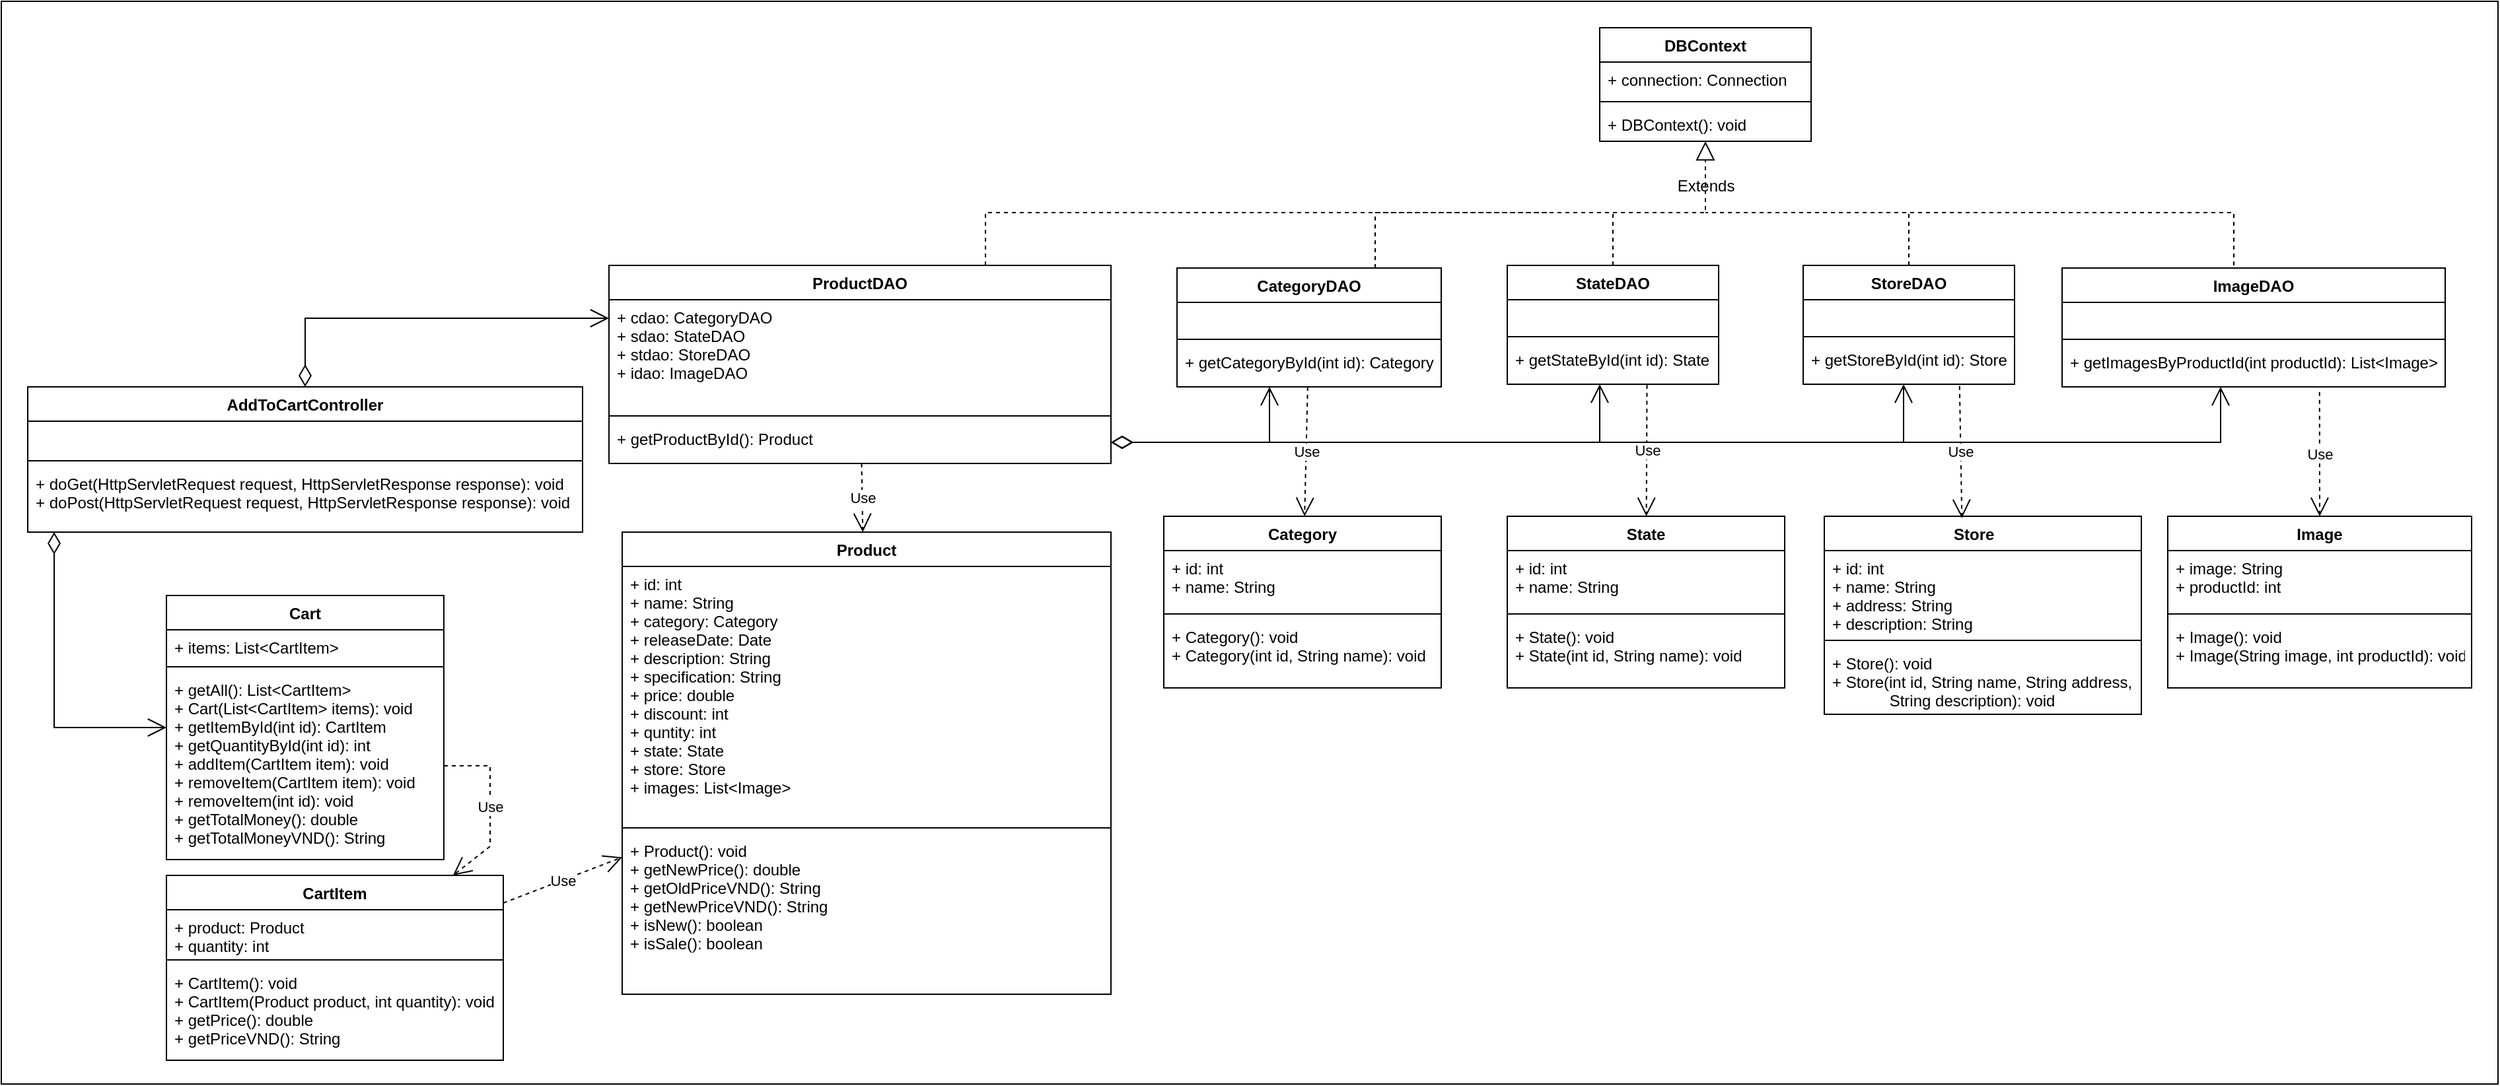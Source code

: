 <mxfile version="20.5.2" type="device" pages="6"><diagram id="Ie1RDZWPEy_f18b-r-Kl" name="add"><mxGraphModel dx="1969" dy="2168" grid="1" gridSize="10" guides="1" tooltips="1" connect="1" arrows="1" fold="1" page="1" pageScale="1" pageWidth="827" pageHeight="1169" math="0" shadow="0"><root><mxCell id="0"/><mxCell id="1" parent="0"/><mxCell id="0AepMwBNgRm6ck_eiqNh-1" value="" style="rounded=0;whiteSpace=wrap;html=1;" vertex="1" parent="1"><mxGeometry x="290" y="-150" width="1890" height="820" as="geometry"/></mxCell><mxCell id="TTILwF-SYS2aySKpzWHO-183" value="Product" style="swimlane;fontStyle=1;align=center;verticalAlign=top;childLayout=stackLayout;horizontal=1;startSize=26;horizontalStack=0;resizeParent=1;resizeParentMax=0;resizeLast=0;collapsible=1;marginBottom=0;" parent="1" vertex="1"><mxGeometry x="760" y="252" width="370" height="350" as="geometry"/></mxCell><mxCell id="TTILwF-SYS2aySKpzWHO-184" value="+ id: int&#10;+ name: String&#10;+ category: Category&#10;+ releaseDate: Date&#10;+ description: String&#10;+ specification: String&#10;+ price: double&#10;+ discount: int&#10;+ quntity: int&#10;+ state: State&#10;+ store: Store&#10;+ images: List&lt;Image&gt;" style="text;strokeColor=none;fillColor=none;align=left;verticalAlign=top;spacingLeft=4;spacingRight=4;overflow=hidden;rotatable=0;points=[[0,0.5],[1,0.5]];portConstraint=eastwest;" parent="TTILwF-SYS2aySKpzWHO-183" vertex="1"><mxGeometry y="26" width="370" height="194" as="geometry"/></mxCell><mxCell id="TTILwF-SYS2aySKpzWHO-185" value="" style="line;strokeWidth=1;fillColor=none;align=left;verticalAlign=middle;spacingTop=-1;spacingLeft=3;spacingRight=3;rotatable=0;labelPosition=right;points=[];portConstraint=eastwest;strokeColor=inherit;" parent="TTILwF-SYS2aySKpzWHO-183" vertex="1"><mxGeometry y="220" width="370" height="8" as="geometry"/></mxCell><mxCell id="TTILwF-SYS2aySKpzWHO-186" value="+ Product(): void&#10;+ getNewPrice(): double&#10;+ getOldPriceVND(): String&#10;+ getNewPriceVND(): String&#10;+ isNew(): boolean&#10;+ isSale(): boolean" style="text;strokeColor=none;fillColor=none;align=left;verticalAlign=top;spacingLeft=4;spacingRight=4;overflow=hidden;rotatable=0;points=[[0,0.5],[1,0.5]];portConstraint=eastwest;" parent="TTILwF-SYS2aySKpzWHO-183" vertex="1"><mxGeometry y="228" width="370" height="122" as="geometry"/></mxCell><mxCell id="TTILwF-SYS2aySKpzWHO-189" value="AddToCartController" style="swimlane;fontStyle=1;align=center;verticalAlign=top;childLayout=stackLayout;horizontal=1;startSize=26;horizontalStack=0;resizeParent=1;resizeParentMax=0;resizeLast=0;collapsible=1;marginBottom=0;" parent="1" vertex="1"><mxGeometry x="310" y="142" width="420" height="110" as="geometry"/></mxCell><mxCell id="TTILwF-SYS2aySKpzWHO-190" value=" " style="text;strokeColor=none;fillColor=none;align=left;verticalAlign=top;spacingLeft=4;spacingRight=4;overflow=hidden;rotatable=0;points=[[0,0.5],[1,0.5]];portConstraint=eastwest;" parent="TTILwF-SYS2aySKpzWHO-189" vertex="1"><mxGeometry y="26" width="420" height="26" as="geometry"/></mxCell><mxCell id="TTILwF-SYS2aySKpzWHO-191" value="" style="line;strokeWidth=1;fillColor=none;align=left;verticalAlign=middle;spacingTop=-1;spacingLeft=3;spacingRight=3;rotatable=0;labelPosition=right;points=[];portConstraint=eastwest;strokeColor=inherit;" parent="TTILwF-SYS2aySKpzWHO-189" vertex="1"><mxGeometry y="52" width="420" height="8" as="geometry"/></mxCell><mxCell id="TTILwF-SYS2aySKpzWHO-192" value="+ doGet(HttpServletRequest request, HttpServletResponse response): void&#10;+ doPost(HttpServletRequest request, HttpServletResponse response): void" style="text;strokeColor=none;fillColor=none;align=left;verticalAlign=top;spacingLeft=4;spacingRight=4;overflow=hidden;rotatable=0;points=[[0,0.5],[1,0.5]];portConstraint=eastwest;" parent="TTILwF-SYS2aySKpzWHO-189" vertex="1"><mxGeometry y="60" width="420" height="50" as="geometry"/></mxCell><mxCell id="TTILwF-SYS2aySKpzWHO-193" value="ProductDAO" style="swimlane;fontStyle=1;align=center;verticalAlign=top;childLayout=stackLayout;horizontal=1;startSize=26;horizontalStack=0;resizeParent=1;resizeParentMax=0;resizeLast=0;collapsible=1;marginBottom=0;" parent="1" vertex="1"><mxGeometry x="750" y="50" width="380" height="150" as="geometry"/></mxCell><mxCell id="TTILwF-SYS2aySKpzWHO-194" value="+ cdao: CategoryDAO&#10;+ sdao: StateDAO&#10;+ stdao: StoreDAO&#10;+ idao: ImageDAO" style="text;strokeColor=none;fillColor=none;align=left;verticalAlign=top;spacingLeft=4;spacingRight=4;overflow=hidden;rotatable=0;points=[[0,0.5],[1,0.5]];portConstraint=eastwest;" parent="TTILwF-SYS2aySKpzWHO-193" vertex="1"><mxGeometry y="26" width="380" height="84" as="geometry"/></mxCell><mxCell id="TTILwF-SYS2aySKpzWHO-195" value="" style="line;strokeWidth=1;fillColor=none;align=left;verticalAlign=middle;spacingTop=-1;spacingLeft=3;spacingRight=3;rotatable=0;labelPosition=right;points=[];portConstraint=eastwest;strokeColor=inherit;" parent="TTILwF-SYS2aySKpzWHO-193" vertex="1"><mxGeometry y="110" width="380" height="8" as="geometry"/></mxCell><mxCell id="TTILwF-SYS2aySKpzWHO-196" value="+ getProductById(): Product" style="text;strokeColor=none;fillColor=none;align=left;verticalAlign=top;spacingLeft=4;spacingRight=4;overflow=hidden;rotatable=0;points=[[0,0.5],[1,0.5]];portConstraint=eastwest;" parent="TTILwF-SYS2aySKpzWHO-193" vertex="1"><mxGeometry y="118" width="380" height="32" as="geometry"/></mxCell><mxCell id="TTILwF-SYS2aySKpzWHO-197" value="" style="endArrow=open;html=1;endSize=12;startArrow=diamondThin;startSize=14;startFill=0;edgeStyle=orthogonalEdgeStyle;align=left;verticalAlign=bottom;rounded=0;" parent="1" source="TTILwF-SYS2aySKpzWHO-189" target="TTILwF-SYS2aySKpzWHO-193" edge="1"><mxGeometry x="-1" y="50" relative="1" as="geometry"><mxPoint x="520" y="80" as="sourcePoint"/><mxPoint x="730" y="90" as="targetPoint"/><Array as="points"><mxPoint x="520" y="90"/></Array><mxPoint x="-40" y="20" as="offset"/></mxGeometry></mxCell><mxCell id="TTILwF-SYS2aySKpzWHO-199" value="DBContext" style="swimlane;fontStyle=1;align=center;verticalAlign=top;childLayout=stackLayout;horizontal=1;startSize=26;horizontalStack=0;resizeParent=1;resizeParentMax=0;resizeLast=0;collapsible=1;marginBottom=0;" parent="1" vertex="1"><mxGeometry x="1500" y="-130" width="160" height="86" as="geometry"/></mxCell><mxCell id="TTILwF-SYS2aySKpzWHO-200" value="+ connection: Connection" style="text;strokeColor=none;fillColor=none;align=left;verticalAlign=top;spacingLeft=4;spacingRight=4;overflow=hidden;rotatable=0;points=[[0,0.5],[1,0.5]];portConstraint=eastwest;" parent="TTILwF-SYS2aySKpzWHO-199" vertex="1"><mxGeometry y="26" width="160" height="26" as="geometry"/></mxCell><mxCell id="TTILwF-SYS2aySKpzWHO-201" value="" style="line;strokeWidth=1;fillColor=none;align=left;verticalAlign=middle;spacingTop=-1;spacingLeft=3;spacingRight=3;rotatable=0;labelPosition=right;points=[];portConstraint=eastwest;strokeColor=inherit;" parent="TTILwF-SYS2aySKpzWHO-199" vertex="1"><mxGeometry y="52" width="160" height="8" as="geometry"/></mxCell><mxCell id="TTILwF-SYS2aySKpzWHO-202" value="+ DBContext(): void" style="text;strokeColor=none;fillColor=none;align=left;verticalAlign=top;spacingLeft=4;spacingRight=4;overflow=hidden;rotatable=0;points=[[0,0.5],[1,0.5]];portConstraint=eastwest;" parent="TTILwF-SYS2aySKpzWHO-199" vertex="1"><mxGeometry y="60" width="160" height="26" as="geometry"/></mxCell><mxCell id="TTILwF-SYS2aySKpzWHO-207" value="Category" style="swimlane;fontStyle=1;align=center;verticalAlign=top;childLayout=stackLayout;horizontal=1;startSize=26;horizontalStack=0;resizeParent=1;resizeParentMax=0;resizeLast=0;collapsible=1;marginBottom=0;" parent="1" vertex="1"><mxGeometry x="1170" y="240" width="210" height="130" as="geometry"/></mxCell><mxCell id="TTILwF-SYS2aySKpzWHO-208" value="+ id: int&#10;+ name: String" style="text;strokeColor=none;fillColor=none;align=left;verticalAlign=top;spacingLeft=4;spacingRight=4;overflow=hidden;rotatable=0;points=[[0,0.5],[1,0.5]];portConstraint=eastwest;" parent="TTILwF-SYS2aySKpzWHO-207" vertex="1"><mxGeometry y="26" width="210" height="44" as="geometry"/></mxCell><mxCell id="TTILwF-SYS2aySKpzWHO-209" value="" style="line;strokeWidth=1;fillColor=none;align=left;verticalAlign=middle;spacingTop=-1;spacingLeft=3;spacingRight=3;rotatable=0;labelPosition=right;points=[];portConstraint=eastwest;strokeColor=inherit;" parent="TTILwF-SYS2aySKpzWHO-207" vertex="1"><mxGeometry y="70" width="210" height="8" as="geometry"/></mxCell><mxCell id="TTILwF-SYS2aySKpzWHO-210" value="+ Category(): void&#10;+ Category(int id, String name): void" style="text;strokeColor=none;fillColor=none;align=left;verticalAlign=top;spacingLeft=4;spacingRight=4;overflow=hidden;rotatable=0;points=[[0,0.5],[1,0.5]];portConstraint=eastwest;" parent="TTILwF-SYS2aySKpzWHO-207" vertex="1"><mxGeometry y="78" width="210" height="52" as="geometry"/></mxCell><mxCell id="TTILwF-SYS2aySKpzWHO-219" value="State" style="swimlane;fontStyle=1;align=center;verticalAlign=top;childLayout=stackLayout;horizontal=1;startSize=26;horizontalStack=0;resizeParent=1;resizeParentMax=0;resizeLast=0;collapsible=1;marginBottom=0;" parent="1" vertex="1"><mxGeometry x="1430" y="240" width="210" height="130" as="geometry"/></mxCell><mxCell id="TTILwF-SYS2aySKpzWHO-220" value="+ id: int&#10;+ name: String" style="text;strokeColor=none;fillColor=none;align=left;verticalAlign=top;spacingLeft=4;spacingRight=4;overflow=hidden;rotatable=0;points=[[0,0.5],[1,0.5]];portConstraint=eastwest;" parent="TTILwF-SYS2aySKpzWHO-219" vertex="1"><mxGeometry y="26" width="210" height="44" as="geometry"/></mxCell><mxCell id="TTILwF-SYS2aySKpzWHO-221" value="" style="line;strokeWidth=1;fillColor=none;align=left;verticalAlign=middle;spacingTop=-1;spacingLeft=3;spacingRight=3;rotatable=0;labelPosition=right;points=[];portConstraint=eastwest;strokeColor=inherit;" parent="TTILwF-SYS2aySKpzWHO-219" vertex="1"><mxGeometry y="70" width="210" height="8" as="geometry"/></mxCell><mxCell id="TTILwF-SYS2aySKpzWHO-222" value="+ State(): void&#10;+ State(int id, String name): void" style="text;strokeColor=none;fillColor=none;align=left;verticalAlign=top;spacingLeft=4;spacingRight=4;overflow=hidden;rotatable=0;points=[[0,0.5],[1,0.5]];portConstraint=eastwest;" parent="TTILwF-SYS2aySKpzWHO-219" vertex="1"><mxGeometry y="78" width="210" height="52" as="geometry"/></mxCell><mxCell id="TTILwF-SYS2aySKpzWHO-223" value="Store    " style="swimlane;fontStyle=1;align=center;verticalAlign=top;childLayout=stackLayout;horizontal=1;startSize=26;horizontalStack=0;resizeParent=1;resizeParentMax=0;resizeLast=0;collapsible=1;marginBottom=0;" parent="1" vertex="1"><mxGeometry x="1670" y="240" width="240" height="150" as="geometry"/></mxCell><mxCell id="TTILwF-SYS2aySKpzWHO-224" value="+ id: int&#10;+ name: String&#10;+ address: String&#10;+ description: String" style="text;strokeColor=none;fillColor=none;align=left;verticalAlign=top;spacingLeft=4;spacingRight=4;overflow=hidden;rotatable=0;points=[[0,0.5],[1,0.5]];portConstraint=eastwest;" parent="TTILwF-SYS2aySKpzWHO-223" vertex="1"><mxGeometry y="26" width="240" height="64" as="geometry"/></mxCell><mxCell id="TTILwF-SYS2aySKpzWHO-225" value="" style="line;strokeWidth=1;fillColor=none;align=left;verticalAlign=middle;spacingTop=-1;spacingLeft=3;spacingRight=3;rotatable=0;labelPosition=right;points=[];portConstraint=eastwest;strokeColor=inherit;" parent="TTILwF-SYS2aySKpzWHO-223" vertex="1"><mxGeometry y="90" width="240" height="8" as="geometry"/></mxCell><mxCell id="TTILwF-SYS2aySKpzWHO-226" value="+ Store(): void&#10;+ Store(int id, String name, String address, &#10;             String description): void" style="text;strokeColor=none;fillColor=none;align=left;verticalAlign=top;spacingLeft=4;spacingRight=4;overflow=hidden;rotatable=0;points=[[0,0.5],[1,0.5]];portConstraint=eastwest;" parent="TTILwF-SYS2aySKpzWHO-223" vertex="1"><mxGeometry y="98" width="240" height="52" as="geometry"/></mxCell><mxCell id="TTILwF-SYS2aySKpzWHO-227" value="Image" style="swimlane;fontStyle=1;align=center;verticalAlign=top;childLayout=stackLayout;horizontal=1;startSize=26;horizontalStack=0;resizeParent=1;resizeParentMax=0;resizeLast=0;collapsible=1;marginBottom=0;" parent="1" vertex="1"><mxGeometry x="1930" y="240" width="230" height="130" as="geometry"/></mxCell><mxCell id="TTILwF-SYS2aySKpzWHO-228" value="+ image: String&#10;+ productId: int" style="text;strokeColor=none;fillColor=none;align=left;verticalAlign=top;spacingLeft=4;spacingRight=4;overflow=hidden;rotatable=0;points=[[0,0.5],[1,0.5]];portConstraint=eastwest;" parent="TTILwF-SYS2aySKpzWHO-227" vertex="1"><mxGeometry y="26" width="230" height="44" as="geometry"/></mxCell><mxCell id="TTILwF-SYS2aySKpzWHO-229" value="" style="line;strokeWidth=1;fillColor=none;align=left;verticalAlign=middle;spacingTop=-1;spacingLeft=3;spacingRight=3;rotatable=0;labelPosition=right;points=[];portConstraint=eastwest;strokeColor=inherit;" parent="TTILwF-SYS2aySKpzWHO-227" vertex="1"><mxGeometry y="70" width="230" height="8" as="geometry"/></mxCell><mxCell id="TTILwF-SYS2aySKpzWHO-230" value="+ Image(): void&#10;+ Image(String image, int productId): void" style="text;strokeColor=none;fillColor=none;align=left;verticalAlign=top;spacingLeft=4;spacingRight=4;overflow=hidden;rotatable=0;points=[[0,0.5],[1,0.5]];portConstraint=eastwest;" parent="TTILwF-SYS2aySKpzWHO-227" vertex="1"><mxGeometry y="78" width="230" height="52" as="geometry"/></mxCell><mxCell id="TTILwF-SYS2aySKpzWHO-231" value="CategoryDAO" style="swimlane;fontStyle=1;align=center;verticalAlign=top;childLayout=stackLayout;horizontal=1;startSize=26;horizontalStack=0;resizeParent=1;resizeParentMax=0;resizeLast=0;collapsible=1;marginBottom=0;" parent="1" vertex="1"><mxGeometry x="1180" y="52" width="200" height="90" as="geometry"/></mxCell><mxCell id="TTILwF-SYS2aySKpzWHO-232" value=" " style="text;strokeColor=none;fillColor=none;align=left;verticalAlign=top;spacingLeft=4;spacingRight=4;overflow=hidden;rotatable=0;points=[[0,0.5],[1,0.5]];portConstraint=eastwest;" parent="TTILwF-SYS2aySKpzWHO-231" vertex="1"><mxGeometry y="26" width="200" height="24" as="geometry"/></mxCell><mxCell id="TTILwF-SYS2aySKpzWHO-233" value="" style="line;strokeWidth=1;fillColor=none;align=left;verticalAlign=middle;spacingTop=-1;spacingLeft=3;spacingRight=3;rotatable=0;labelPosition=right;points=[];portConstraint=eastwest;strokeColor=inherit;" parent="TTILwF-SYS2aySKpzWHO-231" vertex="1"><mxGeometry y="50" width="200" height="8" as="geometry"/></mxCell><mxCell id="TTILwF-SYS2aySKpzWHO-234" value="+ getCategoryById(int id): Category" style="text;strokeColor=none;fillColor=none;align=left;verticalAlign=top;spacingLeft=4;spacingRight=4;overflow=hidden;rotatable=0;points=[[0,0.5],[1,0.5]];portConstraint=eastwest;" parent="TTILwF-SYS2aySKpzWHO-231" vertex="1"><mxGeometry y="58" width="200" height="32" as="geometry"/></mxCell><mxCell id="TTILwF-SYS2aySKpzWHO-235" value="StateDAO" style="swimlane;fontStyle=1;align=center;verticalAlign=top;childLayout=stackLayout;horizontal=1;startSize=26;horizontalStack=0;resizeParent=1;resizeParentMax=0;resizeLast=0;collapsible=1;marginBottom=0;" parent="1" vertex="1"><mxGeometry x="1430" y="50" width="160" height="90" as="geometry"/></mxCell><mxCell id="TTILwF-SYS2aySKpzWHO-236" value=" " style="text;strokeColor=none;fillColor=none;align=left;verticalAlign=top;spacingLeft=4;spacingRight=4;overflow=hidden;rotatable=0;points=[[0,0.5],[1,0.5]];portConstraint=eastwest;" parent="TTILwF-SYS2aySKpzWHO-235" vertex="1"><mxGeometry y="26" width="160" height="24" as="geometry"/></mxCell><mxCell id="TTILwF-SYS2aySKpzWHO-237" value="" style="line;strokeWidth=1;fillColor=none;align=left;verticalAlign=middle;spacingTop=-1;spacingLeft=3;spacingRight=3;rotatable=0;labelPosition=right;points=[];portConstraint=eastwest;strokeColor=inherit;" parent="TTILwF-SYS2aySKpzWHO-235" vertex="1"><mxGeometry y="50" width="160" height="8" as="geometry"/></mxCell><mxCell id="TTILwF-SYS2aySKpzWHO-238" value="+ getStateById(int id): State" style="text;strokeColor=none;fillColor=none;align=left;verticalAlign=top;spacingLeft=4;spacingRight=4;overflow=hidden;rotatable=0;points=[[0,0.5],[1,0.5]];portConstraint=eastwest;" parent="TTILwF-SYS2aySKpzWHO-235" vertex="1"><mxGeometry y="58" width="160" height="32" as="geometry"/></mxCell><mxCell id="TTILwF-SYS2aySKpzWHO-239" value="StoreDAO" style="swimlane;fontStyle=1;align=center;verticalAlign=top;childLayout=stackLayout;horizontal=1;startSize=26;horizontalStack=0;resizeParent=1;resizeParentMax=0;resizeLast=0;collapsible=1;marginBottom=0;" parent="1" vertex="1"><mxGeometry x="1654" y="50" width="160" height="90" as="geometry"/></mxCell><mxCell id="TTILwF-SYS2aySKpzWHO-240" value=" " style="text;strokeColor=none;fillColor=none;align=left;verticalAlign=top;spacingLeft=4;spacingRight=4;overflow=hidden;rotatable=0;points=[[0,0.5],[1,0.5]];portConstraint=eastwest;" parent="TTILwF-SYS2aySKpzWHO-239" vertex="1"><mxGeometry y="26" width="160" height="24" as="geometry"/></mxCell><mxCell id="TTILwF-SYS2aySKpzWHO-241" value="" style="line;strokeWidth=1;fillColor=none;align=left;verticalAlign=middle;spacingTop=-1;spacingLeft=3;spacingRight=3;rotatable=0;labelPosition=right;points=[];portConstraint=eastwest;strokeColor=inherit;" parent="TTILwF-SYS2aySKpzWHO-239" vertex="1"><mxGeometry y="50" width="160" height="8" as="geometry"/></mxCell><mxCell id="TTILwF-SYS2aySKpzWHO-242" value="+ getStoreById(int id): Store" style="text;strokeColor=none;fillColor=none;align=left;verticalAlign=top;spacingLeft=4;spacingRight=4;overflow=hidden;rotatable=0;points=[[0,0.5],[1,0.5]];portConstraint=eastwest;" parent="TTILwF-SYS2aySKpzWHO-239" vertex="1"><mxGeometry y="58" width="160" height="32" as="geometry"/></mxCell><mxCell id="TTILwF-SYS2aySKpzWHO-243" value="ImageDAO" style="swimlane;fontStyle=1;align=center;verticalAlign=top;childLayout=stackLayout;horizontal=1;startSize=26;horizontalStack=0;resizeParent=1;resizeParentMax=0;resizeLast=0;collapsible=1;marginBottom=0;" parent="1" vertex="1"><mxGeometry x="1850" y="52" width="290" height="90" as="geometry"/></mxCell><mxCell id="TTILwF-SYS2aySKpzWHO-244" value=" " style="text;strokeColor=none;fillColor=none;align=left;verticalAlign=top;spacingLeft=4;spacingRight=4;overflow=hidden;rotatable=0;points=[[0,0.5],[1,0.5]];portConstraint=eastwest;" parent="TTILwF-SYS2aySKpzWHO-243" vertex="1"><mxGeometry y="26" width="290" height="24" as="geometry"/></mxCell><mxCell id="TTILwF-SYS2aySKpzWHO-245" value="" style="line;strokeWidth=1;fillColor=none;align=left;verticalAlign=middle;spacingTop=-1;spacingLeft=3;spacingRight=3;rotatable=0;labelPosition=right;points=[];portConstraint=eastwest;strokeColor=inherit;" parent="TTILwF-SYS2aySKpzWHO-243" vertex="1"><mxGeometry y="50" width="290" height="8" as="geometry"/></mxCell><mxCell id="TTILwF-SYS2aySKpzWHO-246" value="+ getImagesByProductId(int productId): List&lt;Image&gt;" style="text;strokeColor=none;fillColor=none;align=left;verticalAlign=top;spacingLeft=4;spacingRight=4;overflow=hidden;rotatable=0;points=[[0,0.5],[1,0.5]];portConstraint=eastwest;" parent="TTILwF-SYS2aySKpzWHO-243" vertex="1"><mxGeometry y="58" width="290" height="32" as="geometry"/></mxCell><mxCell id="TTILwF-SYS2aySKpzWHO-247" value="Use" style="endArrow=open;endSize=12;dashed=1;html=1;rounded=0;" parent="1" source="TTILwF-SYS2aySKpzWHO-193" target="TTILwF-SYS2aySKpzWHO-183" edge="1"><mxGeometry width="160" relative="1" as="geometry"><mxPoint x="1200" y="150" as="sourcePoint"/><mxPoint x="1360" y="150" as="targetPoint"/></mxGeometry></mxCell><mxCell id="TTILwF-SYS2aySKpzWHO-248" value="Use" style="endArrow=open;endSize=12;dashed=1;html=1;rounded=0;" parent="1" source="TTILwF-SYS2aySKpzWHO-231" target="TTILwF-SYS2aySKpzWHO-207" edge="1"><mxGeometry width="160" relative="1" as="geometry"><mxPoint x="951.183" y="210" as="sourcePoint"/><mxPoint x="952.003" y="262" as="targetPoint"/></mxGeometry></mxCell><mxCell id="TTILwF-SYS2aySKpzWHO-250" value="Use" style="endArrow=open;endSize=12;dashed=1;html=1;rounded=0;exitX=0.661;exitY=1.016;exitDx=0;exitDy=0;exitPerimeter=0;" parent="1" source="TTILwF-SYS2aySKpzWHO-238" target="TTILwF-SYS2aySKpzWHO-219" edge="1"><mxGeometry width="160" relative="1" as="geometry"><mxPoint x="1510" y="150" as="sourcePoint"/><mxPoint x="1466.216" y="262" as="targetPoint"/></mxGeometry></mxCell><mxCell id="TTILwF-SYS2aySKpzWHO-251" value="Use" style="endArrow=open;endSize=12;dashed=1;html=1;rounded=0;exitX=0.74;exitY=1.042;exitDx=0;exitDy=0;exitPerimeter=0;entryX=0.434;entryY=0.009;entryDx=0;entryDy=0;entryPerimeter=0;" parent="1" source="TTILwF-SYS2aySKpzWHO-242" target="TTILwF-SYS2aySKpzWHO-223" edge="1"><mxGeometry width="160" relative="1" as="geometry"><mxPoint x="1854.861" y="160" as="sourcePoint"/><mxPoint x="1820" y="240" as="targetPoint"/></mxGeometry></mxCell><mxCell id="TTILwF-SYS2aySKpzWHO-252" value="Use" style="endArrow=open;endSize=12;dashed=1;html=1;rounded=0;exitX=0.672;exitY=1.12;exitDx=0;exitDy=0;exitPerimeter=0;entryX=0.5;entryY=0;entryDx=0;entryDy=0;" parent="1" source="TTILwF-SYS2aySKpzWHO-246" target="TTILwF-SYS2aySKpzWHO-227" edge="1"><mxGeometry width="160" relative="1" as="geometry"><mxPoint x="1471.081" y="170" as="sourcePoint"/><mxPoint x="1486.216" y="282" as="targetPoint"/></mxGeometry></mxCell><mxCell id="TTILwF-SYS2aySKpzWHO-253" value="" style="endArrow=open;html=1;endSize=12;startArrow=diamondThin;startSize=14;startFill=0;edgeStyle=orthogonalEdgeStyle;align=left;verticalAlign=bottom;rounded=0;exitX=1;exitY=0.5;exitDx=0;exitDy=0;" parent="1" source="TTILwF-SYS2aySKpzWHO-196" target="TTILwF-SYS2aySKpzWHO-231" edge="1"><mxGeometry x="1" y="-45" relative="1" as="geometry"><mxPoint x="1040" y="190" as="sourcePoint"/><mxPoint x="1200" y="150" as="targetPoint"/><Array as="points"><mxPoint x="1250" y="184"/></Array><mxPoint x="5" y="20" as="offset"/></mxGeometry></mxCell><mxCell id="TTILwF-SYS2aySKpzWHO-255" value="" style="endArrow=open;html=1;endSize=12;startArrow=diamondThin;startSize=14;startFill=0;edgeStyle=orthogonalEdgeStyle;align=left;verticalAlign=bottom;rounded=0;" parent="1" target="TTILwF-SYS2aySKpzWHO-235" edge="1"><mxGeometry x="1" y="-45" relative="1" as="geometry"><mxPoint x="1130" y="184" as="sourcePoint"/><mxPoint x="1435" y="140" as="targetPoint"/><Array as="points"><mxPoint x="1500" y="184"/></Array><mxPoint x="5" y="20" as="offset"/></mxGeometry></mxCell><mxCell id="TTILwF-SYS2aySKpzWHO-256" value="" style="endArrow=open;html=1;endSize=12;startArrow=diamondThin;startSize=14;startFill=0;edgeStyle=orthogonalEdgeStyle;align=left;verticalAlign=bottom;rounded=0;" parent="1" target="TTILwF-SYS2aySKpzWHO-239" edge="1"><mxGeometry x="1" y="-45" relative="1" as="geometry"><mxPoint x="1130" y="184" as="sourcePoint"/><mxPoint x="1610" y="140" as="targetPoint"/><Array as="points"><mxPoint x="1730" y="184"/></Array><mxPoint x="5" y="20" as="offset"/></mxGeometry></mxCell><mxCell id="TTILwF-SYS2aySKpzWHO-257" value="" style="endArrow=open;html=1;endSize=12;startArrow=diamondThin;startSize=14;startFill=0;edgeStyle=orthogonalEdgeStyle;align=left;verticalAlign=bottom;rounded=0;" parent="1" target="TTILwF-SYS2aySKpzWHO-243" edge="1"><mxGeometry x="1" y="-45" relative="1" as="geometry"><mxPoint x="1130" y="184" as="sourcePoint"/><mxPoint x="1780" y="140" as="targetPoint"/><Array as="points"><mxPoint x="1970" y="184"/></Array><mxPoint x="5" y="20" as="offset"/></mxGeometry></mxCell><mxCell id="TTILwF-SYS2aySKpzWHO-258" value="Cart" style="swimlane;fontStyle=1;align=center;verticalAlign=top;childLayout=stackLayout;horizontal=1;startSize=26;horizontalStack=0;resizeParent=1;resizeParentMax=0;resizeLast=0;collapsible=1;marginBottom=0;" parent="1" vertex="1"><mxGeometry x="415" y="300" width="210" height="200" as="geometry"/></mxCell><mxCell id="TTILwF-SYS2aySKpzWHO-259" value="+ items: List&lt;CartItem&gt;" style="text;strokeColor=none;fillColor=none;align=left;verticalAlign=top;spacingLeft=4;spacingRight=4;overflow=hidden;rotatable=0;points=[[0,0.5],[1,0.5]];portConstraint=eastwest;" parent="TTILwF-SYS2aySKpzWHO-258" vertex="1"><mxGeometry y="26" width="210" height="24" as="geometry"/></mxCell><mxCell id="TTILwF-SYS2aySKpzWHO-260" value="" style="line;strokeWidth=1;fillColor=none;align=left;verticalAlign=middle;spacingTop=-1;spacingLeft=3;spacingRight=3;rotatable=0;labelPosition=right;points=[];portConstraint=eastwest;strokeColor=inherit;" parent="TTILwF-SYS2aySKpzWHO-258" vertex="1"><mxGeometry y="50" width="210" height="8" as="geometry"/></mxCell><mxCell id="TTILwF-SYS2aySKpzWHO-261" value="+ getAll(): List&lt;CartItem&gt;&#10;+ Cart(List&lt;CartItem&gt; items): void&#10;+ getItemById(int id): CartItem&#10;+ getQuantityById(int id): int&#10;+ addItem(CartItem item): void&#10;+ removeItem(CartItem item): void&#10;+ removeItem(int id): void&#10;+ getTotalMoney(): double&#10;+ getTotalMoneyVND(): String" style="text;strokeColor=none;fillColor=none;align=left;verticalAlign=top;spacingLeft=4;spacingRight=4;overflow=hidden;rotatable=0;points=[[0,0.5],[1,0.5]];portConstraint=eastwest;" parent="TTILwF-SYS2aySKpzWHO-258" vertex="1"><mxGeometry y="58" width="210" height="142" as="geometry"/></mxCell><mxCell id="TTILwF-SYS2aySKpzWHO-262" value="" style="endArrow=open;html=1;endSize=12;startArrow=diamondThin;startSize=14;startFill=0;edgeStyle=orthogonalEdgeStyle;align=left;verticalAlign=bottom;rounded=0;" parent="1" source="TTILwF-SYS2aySKpzWHO-189" target="TTILwF-SYS2aySKpzWHO-258" edge="1"><mxGeometry x="-1" y="50" relative="1" as="geometry"><mxPoint x="520" y="343" as="sourcePoint"/><mxPoint x="750" y="291" as="targetPoint"/><Array as="points"><mxPoint x="330" y="400"/></Array><mxPoint x="-40" y="20" as="offset"/></mxGeometry></mxCell><mxCell id="TTILwF-SYS2aySKpzWHO-263" value="CartItem" style="swimlane;fontStyle=1;align=center;verticalAlign=top;childLayout=stackLayout;horizontal=1;startSize=26;horizontalStack=0;resizeParent=1;resizeParentMax=0;resizeLast=0;collapsible=1;marginBottom=0;" parent="1" vertex="1"><mxGeometry x="415" y="512" width="255" height="140" as="geometry"/></mxCell><mxCell id="TTILwF-SYS2aySKpzWHO-264" value="+ product: Product&#10;+ quantity: int" style="text;strokeColor=none;fillColor=none;align=left;verticalAlign=top;spacingLeft=4;spacingRight=4;overflow=hidden;rotatable=0;points=[[0,0.5],[1,0.5]];portConstraint=eastwest;" parent="TTILwF-SYS2aySKpzWHO-263" vertex="1"><mxGeometry y="26" width="255" height="34" as="geometry"/></mxCell><mxCell id="TTILwF-SYS2aySKpzWHO-265" value="" style="line;strokeWidth=1;fillColor=none;align=left;verticalAlign=middle;spacingTop=-1;spacingLeft=3;spacingRight=3;rotatable=0;labelPosition=right;points=[];portConstraint=eastwest;strokeColor=inherit;" parent="TTILwF-SYS2aySKpzWHO-263" vertex="1"><mxGeometry y="60" width="255" height="8" as="geometry"/></mxCell><mxCell id="TTILwF-SYS2aySKpzWHO-266" value="+ CartItem(): void&#10;+ CartItem(Product product, int quantity): void&#10;+ getPrice(): double&#10;+ getPriceVND(): String" style="text;strokeColor=none;fillColor=none;align=left;verticalAlign=top;spacingLeft=4;spacingRight=4;overflow=hidden;rotatable=0;points=[[0,0.5],[1,0.5]];portConstraint=eastwest;" parent="TTILwF-SYS2aySKpzWHO-263" vertex="1"><mxGeometry y="68" width="255" height="72" as="geometry"/></mxCell><mxCell id="TTILwF-SYS2aySKpzWHO-267" value="Use" style="endArrow=open;endSize=12;dashed=1;html=1;rounded=0;" parent="1" source="TTILwF-SYS2aySKpzWHO-263" target="TTILwF-SYS2aySKpzWHO-183" edge="1"><mxGeometry width="160" relative="1" as="geometry"><mxPoint x="530" y="430" as="sourcePoint"/><mxPoint x="530" y="480" as="targetPoint"/></mxGeometry></mxCell><mxCell id="TTILwF-SYS2aySKpzWHO-268" value="Use" style="endArrow=open;endSize=12;dashed=1;html=1;rounded=0;" parent="1" source="TTILwF-SYS2aySKpzWHO-261" target="TTILwF-SYS2aySKpzWHO-263" edge="1"><mxGeometry width="160" relative="1" as="geometry"><mxPoint x="650" y="402.0" as="sourcePoint"/><mxPoint x="670" y="510" as="targetPoint"/><Array as="points"><mxPoint x="660" y="429"/><mxPoint x="660" y="480"/><mxPoint x="660" y="490"/></Array></mxGeometry></mxCell><mxCell id="TTILwF-SYS2aySKpzWHO-269" value="" style="endArrow=block;dashed=1;endFill=0;endSize=12;html=1;rounded=0;exitX=0.75;exitY=0;exitDx=0;exitDy=0;" parent="1" source="TTILwF-SYS2aySKpzWHO-231" target="TTILwF-SYS2aySKpzWHO-199" edge="1"><mxGeometry width="160" relative="1" as="geometry"><mxPoint x="1165" as="sourcePoint"/><mxPoint x="1400" y="-20" as="targetPoint"/><Array as="points"><mxPoint x="1330" y="10"/><mxPoint x="1580" y="10"/></Array></mxGeometry></mxCell><mxCell id="TTILwF-SYS2aySKpzWHO-271" value="" style="endArrow=none;dashed=1;html=1;rounded=0;exitX=0.5;exitY=0;exitDx=0;exitDy=0;" parent="1" source="TTILwF-SYS2aySKpzWHO-235" edge="1"><mxGeometry width="50" height="50" relative="1" as="geometry"><mxPoint x="1580" y="50" as="sourcePoint"/><mxPoint x="1510" y="10" as="targetPoint"/></mxGeometry></mxCell><mxCell id="TTILwF-SYS2aySKpzWHO-272" value="" style="endArrow=none;dashed=1;html=1;rounded=0;" parent="1" source="TTILwF-SYS2aySKpzWHO-239" edge="1"><mxGeometry width="50" height="50" relative="1" as="geometry"><mxPoint x="1760" y="20" as="sourcePoint"/><mxPoint x="1580" y="10" as="targetPoint"/><Array as="points"><mxPoint x="1734" y="10"/></Array></mxGeometry></mxCell><mxCell id="TTILwF-SYS2aySKpzWHO-273" value="" style="endArrow=none;dashed=1;html=1;rounded=0;" parent="1" edge="1"><mxGeometry width="50" height="50" relative="1" as="geometry"><mxPoint x="1980" y="50" as="sourcePoint"/><mxPoint x="1730" y="10" as="targetPoint"/><Array as="points"><mxPoint x="1980" y="10"/></Array></mxGeometry></mxCell><mxCell id="TTILwF-SYS2aySKpzWHO-274" value="Extends" style="text;html=1;align=center;verticalAlign=middle;resizable=0;points=[];autosize=1;strokeColor=none;fillColor=none;" parent="1" vertex="1"><mxGeometry x="1545" y="-25" width="70" height="30" as="geometry"/></mxCell><mxCell id="TTILwF-SYS2aySKpzWHO-275" value="" style="endArrow=none;dashed=1;html=1;rounded=0;exitX=0.75;exitY=0;exitDx=0;exitDy=0;" parent="1" source="TTILwF-SYS2aySKpzWHO-193" edge="1"><mxGeometry width="50" height="50" relative="1" as="geometry"><mxPoint x="980" y="15" as="sourcePoint"/><mxPoint x="1460" y="10" as="targetPoint"/><Array as="points"><mxPoint x="1035" y="10"/></Array></mxGeometry></mxCell></root></mxGraphModel></diagram><diagram id="ZOKkg1oJtRp_plOGGo5-" name="add2"><mxGraphModel dx="1378" dy="760" grid="1" gridSize="10" guides="1" tooltips="1" connect="1" arrows="1" fold="1" page="1" pageScale="1" pageWidth="827" pageHeight="1169" math="0" shadow="0"><root><mxCell id="0"/><mxCell id="1" parent="0"/><mxCell id="bn-44FrPkowv2M1y0FhI-35" value="alt" style="shape=umlFrame;whiteSpace=wrap;html=1;" parent="1" vertex="1"><mxGeometry x="380" y="277" width="580" height="440" as="geometry"/></mxCell><mxCell id="bn-44FrPkowv2M1y0FhI-1" value="Lifetime: User" style="shape=umlActor;verticalLabelPosition=bottom;verticalAlign=top;html=1;" parent="1" vertex="1"><mxGeometry x="90" y="126" width="30" height="60" as="geometry"/></mxCell><mxCell id="bn-44FrPkowv2M1y0FhI-6" value="Website" style="shape=umlLifeline;perimeter=lifelinePerimeter;whiteSpace=wrap;html=1;container=1;collapsible=0;recursiveResize=0;outlineConnect=0;" parent="1" vertex="1"><mxGeometry x="170" y="126" width="100" height="594" as="geometry"/></mxCell><mxCell id="bn-44FrPkowv2M1y0FhI-8" value="1: Hover on product + click on &quot;Add to cart&quot; button" style="html=1;verticalAlign=bottom;startArrow=oval;startFill=1;endArrow=block;startSize=8;rounded=0;" parent="1" target="bn-44FrPkowv2M1y0FhI-10" edge="1"><mxGeometry x="0.097" width="60" relative="1" as="geometry"><mxPoint x="110" y="210" as="sourcePoint"/><mxPoint x="300" y="270" as="targetPoint"/><mxPoint as="offset"/></mxGeometry></mxCell><mxCell id="bn-44FrPkowv2M1y0FhI-9" value="&lt;span style=&quot;font-weight: 700;&quot;&gt;AddToCartController&lt;/span&gt;" style="shape=umlLifeline;perimeter=lifelinePerimeter;whiteSpace=wrap;html=1;container=1;collapsible=0;recursiveResize=0;outlineConnect=0;" parent="1" vertex="1"><mxGeometry x="390" y="123" width="130" height="594" as="geometry"/></mxCell><mxCell id="bn-44FrPkowv2M1y0FhI-10" value="" style="html=1;points=[];perimeter=orthogonalPerimeter;" parent="bn-44FrPkowv2M1y0FhI-9" vertex="1"><mxGeometry x="60" y="77" width="10" height="500" as="geometry"/></mxCell><mxCell id="bn-44FrPkowv2M1y0FhI-11" value="" style="html=1;points=[];perimeter=orthogonalPerimeter;" parent="bn-44FrPkowv2M1y0FhI-9" vertex="1"><mxGeometry x="66" y="105" width="10" height="462" as="geometry"/></mxCell><mxCell id="bn-44FrPkowv2M1y0FhI-12" value="2: doGet" style="edgeStyle=orthogonalEdgeStyle;html=1;align=left;spacingLeft=2;endArrow=block;rounded=0;entryX=1;entryY=0;" parent="bn-44FrPkowv2M1y0FhI-9" target="bn-44FrPkowv2M1y0FhI-11" edge="1"><mxGeometry relative="1" as="geometry"><mxPoint x="71" y="85" as="sourcePoint"/><Array as="points"><mxPoint x="101" y="85"/></Array></mxGeometry></mxCell><mxCell id="bn-44FrPkowv2M1y0FhI-13" value="" style="html=1;points=[];perimeter=orthogonalPerimeter;" parent="bn-44FrPkowv2M1y0FhI-9" vertex="1"><mxGeometry x="70" y="131" width="10" height="26" as="geometry"/></mxCell><mxCell id="bn-44FrPkowv2M1y0FhI-14" value="3:&amp;nbsp;session.getAttribute('cart')" style="edgeStyle=orthogonalEdgeStyle;html=1;align=left;spacingLeft=2;endArrow=block;rounded=0;entryX=1;entryY=0;" parent="bn-44FrPkowv2M1y0FhI-9" target="bn-44FrPkowv2M1y0FhI-13" edge="1"><mxGeometry relative="1" as="geometry"><mxPoint x="75" y="111" as="sourcePoint"/><Array as="points"><mxPoint x="105" y="111"/><mxPoint x="105" y="131"/></Array></mxGeometry></mxCell><mxCell id="bn-44FrPkowv2M1y0FhI-15" value="" style="html=1;points=[];perimeter=orthogonalPerimeter;" parent="bn-44FrPkowv2M1y0FhI-9" vertex="1"><mxGeometry x="71" y="191" width="10" height="26" as="geometry"/></mxCell><mxCell id="bn-44FrPkowv2M1y0FhI-16" value="4: new Cart()" style="edgeStyle=orthogonalEdgeStyle;html=1;align=left;spacingLeft=2;endArrow=block;rounded=0;entryX=1;entryY=0;" parent="bn-44FrPkowv2M1y0FhI-9" target="bn-44FrPkowv2M1y0FhI-15" edge="1"><mxGeometry relative="1" as="geometry"><mxPoint x="76" y="171" as="sourcePoint"/><Array as="points"><mxPoint x="106" y="171"/></Array></mxGeometry></mxCell><mxCell id="bn-44FrPkowv2M1y0FhI-17" value="" style="html=1;points=[];perimeter=orthogonalPerimeter;" parent="bn-44FrPkowv2M1y0FhI-9" vertex="1"><mxGeometry x="71" y="452" width="10" height="25" as="geometry"/></mxCell><mxCell id="bn-44FrPkowv2M1y0FhI-18" value="12: session.setAttribute('cart')" style="edgeStyle=orthogonalEdgeStyle;html=1;align=left;spacingLeft=2;endArrow=block;rounded=0;entryX=1;entryY=0;" parent="bn-44FrPkowv2M1y0FhI-9" target="bn-44FrPkowv2M1y0FhI-17" edge="1"><mxGeometry relative="1" as="geometry"><mxPoint x="76" y="432" as="sourcePoint"/><Array as="points"><mxPoint x="106" y="432"/></Array></mxGeometry></mxCell><mxCell id="bn-44FrPkowv2M1y0FhI-19" value="" style="html=1;points=[];perimeter=orthogonalPerimeter;" parent="bn-44FrPkowv2M1y0FhI-9" vertex="1"><mxGeometry x="70" y="501" width="10" height="26" as="geometry"/></mxCell><mxCell id="bn-44FrPkowv2M1y0FhI-20" value="13:&amp;nbsp;session.setAttribute('size')" style="edgeStyle=orthogonalEdgeStyle;html=1;align=left;spacingLeft=2;endArrow=block;rounded=0;entryX=1;entryY=0;" parent="bn-44FrPkowv2M1y0FhI-9" target="bn-44FrPkowv2M1y0FhI-19" edge="1"><mxGeometry relative="1" as="geometry"><mxPoint x="76" y="491" as="sourcePoint"/><Array as="points"><mxPoint x="76" y="481"/><mxPoint x="106" y="481"/><mxPoint x="106" y="501"/><mxPoint x="81" y="501"/></Array></mxGeometry></mxCell><mxCell id="bn-44FrPkowv2M1y0FhI-21" value="ProductDAO" style="shape=umlLifeline;perimeter=lifelinePerimeter;whiteSpace=wrap;html=1;container=1;collapsible=0;recursiveResize=0;outlineConnect=0;" parent="1" vertex="1"><mxGeometry x="600" y="126" width="100" height="594" as="geometry"/></mxCell><mxCell id="bn-44FrPkowv2M1y0FhI-22" value="" style="html=1;points=[];perimeter=orthogonalPerimeter;" parent="bn-44FrPkowv2M1y0FhI-21" vertex="1"><mxGeometry x="45" y="220" width="10" height="90" as="geometry"/></mxCell><mxCell id="bn-44FrPkowv2M1y0FhI-23" value="8: return a Product" style="html=1;verticalAlign=bottom;endArrow=open;dashed=1;endSize=8;rounded=0;" parent="bn-44FrPkowv2M1y0FhI-21" edge="1" target="bn-44FrPkowv2M1y0FhI-11"><mxGeometry relative="1" as="geometry"><mxPoint x="45" y="296" as="sourcePoint"/><mxPoint x="-130" y="296" as="targetPoint"/></mxGeometry></mxCell><mxCell id="bn-44FrPkowv2M1y0FhI-24" value="5: getProductById" style="html=1;verticalAlign=bottom;endArrow=block;rounded=0;exitX=1.3;exitY=0.284;exitDx=0;exitDy=0;exitPerimeter=0;" parent="1" target="bn-44FrPkowv2M1y0FhI-22" edge="1" source="bn-44FrPkowv2M1y0FhI-11"><mxGeometry width="80" relative="1" as="geometry"><mxPoint x="460" y="360" as="sourcePoint"/><mxPoint x="574" y="360" as="targetPoint"/></mxGeometry></mxCell><mxCell id="bn-44FrPkowv2M1y0FhI-25" value="Database" style="shape=umlLifeline;perimeter=lifelinePerimeter;whiteSpace=wrap;html=1;container=1;collapsible=0;recursiveResize=0;outlineConnect=0;" parent="1" vertex="1"><mxGeometry x="720" y="126" width="100" height="324" as="geometry"/></mxCell><mxCell id="bn-44FrPkowv2M1y0FhI-26" value="" style="html=1;points=[];perimeter=orthogonalPerimeter;" parent="bn-44FrPkowv2M1y0FhI-25" vertex="1"><mxGeometry x="45" y="234" width="10" height="70" as="geometry"/></mxCell><mxCell id="bn-44FrPkowv2M1y0FhI-27" value="7: return result" style="html=1;verticalAlign=bottom;endArrow=open;dashed=1;endSize=8;rounded=0;" parent="bn-44FrPkowv2M1y0FhI-25" edge="1"><mxGeometry relative="1" as="geometry"><mxPoint x="45" y="283" as="sourcePoint"/><mxPoint x="-65" y="283" as="targetPoint"/></mxGeometry></mxCell><mxCell id="bn-44FrPkowv2M1y0FhI-28" value="" style="endArrow=none;dashed=1;html=1;rounded=0;" parent="1" edge="1"><mxGeometry width="50" height="50" relative="1" as="geometry"><mxPoint x="110" y="210" as="sourcePoint"/><mxPoint x="110" y="720" as="targetPoint"/></mxGeometry></mxCell><mxCell id="bn-44FrPkowv2M1y0FhI-29" value="10: getAll()" style="html=1;verticalAlign=bottom;endArrow=block;rounded=0;exitX=1.2;exitY=0.595;exitDx=0;exitDy=0;exitPerimeter=0;" parent="1" edge="1" source="bn-44FrPkowv2M1y0FhI-11"><mxGeometry width="80" relative="1" as="geometry"><mxPoint x="461" y="503" as="sourcePoint"/><mxPoint x="895" y="503" as="targetPoint"/></mxGeometry></mxCell><mxCell id="bn-44FrPkowv2M1y0FhI-34" value="14: fill &quot;Cart&quot; icon view with size of list CartItem" style="html=1;verticalAlign=bottom;endArrow=open;dashed=1;endSize=8;rounded=0;" parent="1" edge="1" source="bn-44FrPkowv2M1y0FhI-10"><mxGeometry relative="1" as="geometry"><mxPoint x="300" y="730" as="sourcePoint"/><mxPoint x="220" y="657" as="targetPoint"/></mxGeometry></mxCell><mxCell id="bn-44FrPkowv2M1y0FhI-36" value="&lt;b&gt;if cart == null&lt;/b&gt;" style="text;html=1;align=center;verticalAlign=middle;resizable=0;points=[];autosize=1;strokeColor=none;fillColor=none;" parent="1" vertex="1"><mxGeometry x="660" y="280" width="100" height="30" as="geometry"/></mxCell><mxCell id="bn-44FrPkowv2M1y0FhI-37" value="" style="endArrow=none;html=1;rounded=0;" parent="1" edge="1"><mxGeometry width="50" height="50" relative="1" as="geometry"><mxPoint x="380" y="341" as="sourcePoint"/><mxPoint x="960" y="341" as="targetPoint"/></mxGeometry></mxCell><mxCell id="bn-44FrPkowv2M1y0FhI-38" value="6: executeQuery" style="html=1;verticalAlign=bottom;endArrow=block;rounded=0;" parent="1" edge="1"><mxGeometry width="80" relative="1" as="geometry"><mxPoint x="655" y="377" as="sourcePoint"/><mxPoint x="765" y="377" as="targetPoint"/></mxGeometry></mxCell><mxCell id="bn-44FrPkowv2M1y0FhI-39" value="Cart" style="shape=umlLifeline;perimeter=lifelinePerimeter;whiteSpace=wrap;html=1;container=1;collapsible=0;recursiveResize=0;outlineConnect=0;" parent="1" vertex="1"><mxGeometry x="850" y="126" width="100" height="434" as="geometry"/></mxCell><mxCell id="bn-44FrPkowv2M1y0FhI-40" value="" style="html=1;points=[];perimeter=orthogonalPerimeter;" parent="bn-44FrPkowv2M1y0FhI-39" vertex="1"><mxGeometry x="45" y="324" width="10" height="26" as="geometry"/></mxCell><mxCell id="bn-44FrPkowv2M1y0FhI-41" value="" style="html=1;points=[];perimeter=orthogonalPerimeter;" parent="bn-44FrPkowv2M1y0FhI-39" vertex="1"><mxGeometry x="45" y="364" width="10" height="56" as="geometry"/></mxCell><mxCell id="bn-44FrPkowv2M1y0FhI-42" value="9: addItem" style="html=1;verticalAlign=bottom;endArrow=block;rounded=0;exitX=1.1;exitY=0.496;exitDx=0;exitDy=0;exitPerimeter=0;" parent="1" target="bn-44FrPkowv2M1y0FhI-40" edge="1" source="bn-44FrPkowv2M1y0FhI-11"><mxGeometry width="80" relative="1" as="geometry"><mxPoint x="470" y="460" as="sourcePoint"/><mxPoint x="1021" y="460" as="targetPoint"/></mxGeometry></mxCell><mxCell id="bn-44FrPkowv2M1y0FhI-43" value="11: return list of CartItem" style="html=1;verticalAlign=bottom;endArrow=open;dashed=1;endSize=8;rounded=0;entryX=1.1;entryY=0.63;entryDx=0;entryDy=0;entryPerimeter=0;" parent="1" edge="1" target="bn-44FrPkowv2M1y0FhI-11"><mxGeometry relative="1" as="geometry"><mxPoint x="895" y="528" as="sourcePoint"/><mxPoint x="461" y="528" as="targetPoint"/></mxGeometry></mxCell><mxCell id="bn-44FrPkowv2M1y0FhI-44" value="&lt;b&gt;if cart != null&lt;/b&gt;" style="text;html=1;align=center;verticalAlign=middle;resizable=0;points=[];autosize=1;strokeColor=none;fillColor=none;" parent="1" vertex="1"><mxGeometry x="660" y="600" width="100" height="30" as="geometry"/></mxCell></root></mxGraphModel></diagram><diagram id="7ipaA6hFM54xVKaKvI03" name="cart"><mxGraphModel dx="1378" dy="699" grid="1" gridSize="10" guides="1" tooltips="1" connect="1" arrows="1" fold="1" page="1" pageScale="1" pageWidth="827" pageHeight="1169" math="0" shadow="0"><root><mxCell id="0"/><mxCell id="1" parent="0"/><mxCell id="6AcuZog9o5yRXiMBvaRQ-1" value="" style="rounded=0;whiteSpace=wrap;html=1;" vertex="1" parent="1"><mxGeometry x="420" y="80" width="800" height="310" as="geometry"/></mxCell><mxCell id="HzPIQBPvXBbDmSlkEbMu-4" value="CartController" style="swimlane;fontStyle=1;align=center;verticalAlign=top;childLayout=stackLayout;horizontal=1;startSize=26;horizontalStack=0;resizeParent=1;resizeParentMax=0;resizeLast=0;collapsible=1;marginBottom=0;" parent="1" vertex="1"><mxGeometry x="440" y="141" width="420" height="110" as="geometry"/></mxCell><mxCell id="HzPIQBPvXBbDmSlkEbMu-5" value=" " style="text;strokeColor=none;fillColor=none;align=left;verticalAlign=top;spacingLeft=4;spacingRight=4;overflow=hidden;rotatable=0;points=[[0,0.5],[1,0.5]];portConstraint=eastwest;" parent="HzPIQBPvXBbDmSlkEbMu-4" vertex="1"><mxGeometry y="26" width="420" height="26" as="geometry"/></mxCell><mxCell id="HzPIQBPvXBbDmSlkEbMu-6" value="" style="line;strokeWidth=1;fillColor=none;align=left;verticalAlign=middle;spacingTop=-1;spacingLeft=3;spacingRight=3;rotatable=0;labelPosition=right;points=[];portConstraint=eastwest;strokeColor=inherit;" parent="HzPIQBPvXBbDmSlkEbMu-4" vertex="1"><mxGeometry y="52" width="420" height="8" as="geometry"/></mxCell><mxCell id="HzPIQBPvXBbDmSlkEbMu-7" value="+ doGet(HttpServletRequest request, HttpServletResponse response): void&#10;+ doPost(HttpServletRequest request, HttpServletResponse response): void" style="text;strokeColor=none;fillColor=none;align=left;verticalAlign=top;spacingLeft=4;spacingRight=4;overflow=hidden;rotatable=0;points=[[0,0.5],[1,0.5]];portConstraint=eastwest;" parent="HzPIQBPvXBbDmSlkEbMu-4" vertex="1"><mxGeometry y="60" width="420" height="50" as="geometry"/></mxCell><mxCell id="HzPIQBPvXBbDmSlkEbMu-8" value="CategoryDAO" style="swimlane;fontStyle=1;align=center;verticalAlign=top;childLayout=stackLayout;horizontal=1;startSize=26;horizontalStack=0;resizeParent=1;resizeParentMax=0;resizeLast=0;collapsible=1;marginBottom=0;" parent="1" vertex="1"><mxGeometry x="880" y="100" width="210" height="90" as="geometry"/></mxCell><mxCell id="HzPIQBPvXBbDmSlkEbMu-9" value=" " style="text;strokeColor=none;fillColor=none;align=left;verticalAlign=top;spacingLeft=4;spacingRight=4;overflow=hidden;rotatable=0;points=[[0,0.5],[1,0.5]];portConstraint=eastwest;" parent="HzPIQBPvXBbDmSlkEbMu-8" vertex="1"><mxGeometry y="26" width="210" height="26" as="geometry"/></mxCell><mxCell id="HzPIQBPvXBbDmSlkEbMu-10" value="" style="line;strokeWidth=1;fillColor=none;align=left;verticalAlign=middle;spacingTop=-1;spacingLeft=3;spacingRight=3;rotatable=0;labelPosition=right;points=[];portConstraint=eastwest;strokeColor=inherit;" parent="HzPIQBPvXBbDmSlkEbMu-8" vertex="1"><mxGeometry y="52" width="210" height="8" as="geometry"/></mxCell><mxCell id="HzPIQBPvXBbDmSlkEbMu-11" value="+ getAllCategories(): List&lt;Category&gt;" style="text;strokeColor=none;fillColor=none;align=left;verticalAlign=top;spacingLeft=4;spacingRight=4;overflow=hidden;rotatable=0;points=[[0,0.5],[1,0.5]];portConstraint=eastwest;" parent="HzPIQBPvXBbDmSlkEbMu-8" vertex="1"><mxGeometry y="60" width="210" height="30" as="geometry"/></mxCell><mxCell id="HzPIQBPvXBbDmSlkEbMu-12" value="" style="endArrow=open;html=1;endSize=12;startArrow=diamondThin;startSize=14;startFill=0;edgeStyle=orthogonalEdgeStyle;align=left;verticalAlign=bottom;rounded=0;" parent="1" source="HzPIQBPvXBbDmSlkEbMu-4" target="HzPIQBPvXBbDmSlkEbMu-8" edge="1"><mxGeometry x="-1" y="50" relative="1" as="geometry"><mxPoint x="700" y="122" as="sourcePoint"/><mxPoint x="930" y="70" as="targetPoint"/><Array as="points"><mxPoint x="700" y="110"/></Array><mxPoint x="-40" y="20" as="offset"/></mxGeometry></mxCell><mxCell id="HzPIQBPvXBbDmSlkEbMu-13" value="DBContext" style="swimlane;fontStyle=1;align=center;verticalAlign=top;childLayout=stackLayout;horizontal=1;startSize=26;horizontalStack=0;resizeParent=1;resizeParentMax=0;resizeLast=0;collapsible=1;marginBottom=0;" parent="1" vertex="1"><mxGeometry x="750" y="270" width="160" height="86" as="geometry"/></mxCell><mxCell id="HzPIQBPvXBbDmSlkEbMu-14" value="+ connection: Connection" style="text;strokeColor=none;fillColor=none;align=left;verticalAlign=top;spacingLeft=4;spacingRight=4;overflow=hidden;rotatable=0;points=[[0,0.5],[1,0.5]];portConstraint=eastwest;" parent="HzPIQBPvXBbDmSlkEbMu-13" vertex="1"><mxGeometry y="26" width="160" height="26" as="geometry"/></mxCell><mxCell id="HzPIQBPvXBbDmSlkEbMu-15" value="" style="line;strokeWidth=1;fillColor=none;align=left;verticalAlign=middle;spacingTop=-1;spacingLeft=3;spacingRight=3;rotatable=0;labelPosition=right;points=[];portConstraint=eastwest;strokeColor=inherit;" parent="HzPIQBPvXBbDmSlkEbMu-13" vertex="1"><mxGeometry y="52" width="160" height="8" as="geometry"/></mxCell><mxCell id="HzPIQBPvXBbDmSlkEbMu-16" value="+ DBContext(): void" style="text;strokeColor=none;fillColor=none;align=left;verticalAlign=top;spacingLeft=4;spacingRight=4;overflow=hidden;rotatable=0;points=[[0,0.5],[1,0.5]];portConstraint=eastwest;" parent="HzPIQBPvXBbDmSlkEbMu-13" vertex="1"><mxGeometry y="60" width="160" height="26" as="geometry"/></mxCell><mxCell id="HzPIQBPvXBbDmSlkEbMu-17" value="Category" style="swimlane;fontStyle=1;align=center;verticalAlign=top;childLayout=stackLayout;horizontal=1;startSize=26;horizontalStack=0;resizeParent=1;resizeParentMax=0;resizeLast=0;collapsible=1;marginBottom=0;" parent="1" vertex="1"><mxGeometry x="990" y="270" width="210" height="110" as="geometry"/></mxCell><mxCell id="HzPIQBPvXBbDmSlkEbMu-18" value="+ id: int&#10;+ name: String" style="text;strokeColor=none;fillColor=none;align=left;verticalAlign=top;spacingLeft=4;spacingRight=4;overflow=hidden;rotatable=0;points=[[0,0.5],[1,0.5]];portConstraint=eastwest;" parent="HzPIQBPvXBbDmSlkEbMu-17" vertex="1"><mxGeometry y="26" width="210" height="34" as="geometry"/></mxCell><mxCell id="HzPIQBPvXBbDmSlkEbMu-19" value="" style="line;strokeWidth=1;fillColor=none;align=left;verticalAlign=middle;spacingTop=-1;spacingLeft=3;spacingRight=3;rotatable=0;labelPosition=right;points=[];portConstraint=eastwest;strokeColor=inherit;" parent="HzPIQBPvXBbDmSlkEbMu-17" vertex="1"><mxGeometry y="60" width="210" height="8" as="geometry"/></mxCell><mxCell id="HzPIQBPvXBbDmSlkEbMu-20" value="+ Category(): void&#10;+ Category(int id, String name): void" style="text;strokeColor=none;fillColor=none;align=left;verticalAlign=top;spacingLeft=4;spacingRight=4;overflow=hidden;rotatable=0;points=[[0,0.5],[1,0.5]];portConstraint=eastwest;" parent="HzPIQBPvXBbDmSlkEbMu-17" vertex="1"><mxGeometry y="68" width="210" height="42" as="geometry"/></mxCell><mxCell id="HzPIQBPvXBbDmSlkEbMu-21" value="Use" style="html=1;verticalAlign=bottom;endArrow=open;dashed=1;endSize=8;rounded=0;" parent="1" source="HzPIQBPvXBbDmSlkEbMu-8" target="HzPIQBPvXBbDmSlkEbMu-17" edge="1"><mxGeometry relative="1" as="geometry"><mxPoint x="1010" y="420" as="sourcePoint"/><mxPoint x="930" y="420" as="targetPoint"/></mxGeometry></mxCell><mxCell id="HzPIQBPvXBbDmSlkEbMu-22" value="Extends" style="endArrow=block;endSize=16;endFill=0;html=1;rounded=0;" parent="1" source="HzPIQBPvXBbDmSlkEbMu-8" target="HzPIQBPvXBbDmSlkEbMu-13" edge="1"><mxGeometry width="160" relative="1" as="geometry"><mxPoint x="580" y="280" as="sourcePoint"/><mxPoint x="740" y="280" as="targetPoint"/></mxGeometry></mxCell></root></mxGraphModel></diagram><diagram id="plMycEntHjgYIR1ETUy-" name="cart2"><mxGraphModel dx="1378" dy="760" grid="1" gridSize="10" guides="1" tooltips="1" connect="1" arrows="1" fold="1" page="1" pageScale="1" pageWidth="827" pageHeight="1169" math="0" shadow="0"><root><mxCell id="0"/><mxCell id="1" parent="0"/><mxCell id="KSDWrNO0SQNB8LBeQIa7-1" value="Lifetime: User" style="shape=umlActor;verticalLabelPosition=bottom;verticalAlign=top;html=1;outlineConnect=0;" parent="1" vertex="1"><mxGeometry x="128" y="144" width="30" height="60" as="geometry"/></mxCell><mxCell id="KSDWrNO0SQNB8LBeQIa7-3" value="1: Click on &quot;Cart&quot; icon on header" style="html=1;verticalAlign=bottom;startArrow=oval;startFill=1;endArrow=block;startSize=8;rounded=0;" parent="1" target="KSDWrNO0SQNB8LBeQIa7-6" edge="1"><mxGeometry width="60" relative="1" as="geometry"><mxPoint x="140" y="230" as="sourcePoint"/><mxPoint x="420" y="230" as="targetPoint"/></mxGeometry></mxCell><mxCell id="KSDWrNO0SQNB8LBeQIa7-5" value="&lt;span style=&quot;font-weight: 700;&quot;&gt;CartController&lt;/span&gt;" style="shape=umlLifeline;perimeter=lifelinePerimeter;whiteSpace=wrap;html=1;container=1;collapsible=0;recursiveResize=0;outlineConnect=0;" parent="1" vertex="1"><mxGeometry x="400" y="150" width="80" height="390" as="geometry"/></mxCell><mxCell id="KSDWrNO0SQNB8LBeQIa7-6" value="" style="html=1;points=[];perimeter=orthogonalPerimeter;" parent="KSDWrNO0SQNB8LBeQIa7-5" vertex="1"><mxGeometry x="35" y="70" width="10" height="290" as="geometry"/></mxCell><mxCell id="KSDWrNO0SQNB8LBeQIa7-7" value="" style="html=1;points=[];perimeter=orthogonalPerimeter;" parent="KSDWrNO0SQNB8LBeQIa7-5" vertex="1"><mxGeometry x="40" y="100" width="10" height="240" as="geometry"/></mxCell><mxCell id="KSDWrNO0SQNB8LBeQIa7-8" value="2: doGet" style="edgeStyle=orthogonalEdgeStyle;html=1;align=left;spacingLeft=2;endArrow=block;rounded=0;entryX=1;entryY=0;" parent="KSDWrNO0SQNB8LBeQIa7-5" target="KSDWrNO0SQNB8LBeQIa7-7" edge="1"><mxGeometry relative="1" as="geometry"><mxPoint x="45" y="80" as="sourcePoint"/><Array as="points"><mxPoint x="75" y="80"/></Array></mxGeometry></mxCell><mxCell id="KSDWrNO0SQNB8LBeQIa7-9" value="" style="html=1;points=[];perimeter=orthogonalPerimeter;" parent="KSDWrNO0SQNB8LBeQIa7-5" vertex="1"><mxGeometry x="45" y="290" width="10" height="30" as="geometry"/></mxCell><mxCell id="KSDWrNO0SQNB8LBeQIa7-10" value="8:&amp;nbsp;request.setAttribute('categories')" style="edgeStyle=orthogonalEdgeStyle;html=1;align=left;spacingLeft=2;endArrow=block;rounded=0;entryX=1;entryY=0;" parent="KSDWrNO0SQNB8LBeQIa7-5" target="KSDWrNO0SQNB8LBeQIa7-9" edge="1"><mxGeometry relative="1" as="geometry"><mxPoint x="50" y="270" as="sourcePoint"/><Array as="points"><mxPoint x="50" y="270"/><mxPoint x="80" y="270"/><mxPoint x="80" y="290"/></Array></mxGeometry></mxCell><mxCell id="FyRHPrnIR5VVlumi_d9s-56" value="" style="html=1;points=[];perimeter=orthogonalPerimeter;" parent="KSDWrNO0SQNB8LBeQIa7-5" vertex="1"><mxGeometry x="45" y="140" width="10" height="30" as="geometry"/></mxCell><mxCell id="FyRHPrnIR5VVlumi_d9s-57" value="3:&amp;nbsp;session.getAttribute('cart')" style="edgeStyle=orthogonalEdgeStyle;html=1;align=left;spacingLeft=2;endArrow=block;rounded=0;entryX=1;entryY=0;" parent="KSDWrNO0SQNB8LBeQIa7-5" target="FyRHPrnIR5VVlumi_d9s-56" edge="1"><mxGeometry relative="1" as="geometry"><mxPoint x="50" y="120" as="sourcePoint"/><Array as="points"><mxPoint x="80" y="120"/></Array></mxGeometry></mxCell><mxCell id="KSDWrNO0SQNB8LBeQIa7-11" value="CategoryDAO" style="shape=umlLifeline;perimeter=lifelinePerimeter;whiteSpace=wrap;html=1;container=1;collapsible=0;recursiveResize=0;outlineConnect=0;" parent="1" vertex="1"><mxGeometry x="530" y="150" width="100" height="380" as="geometry"/></mxCell><mxCell id="FyRHPrnIR5VVlumi_d9s-58" value="" style="html=1;points=[];perimeter=orthogonalPerimeter;" parent="KSDWrNO0SQNB8LBeQIa7-11" vertex="1"><mxGeometry x="45" y="190" width="10" height="60" as="geometry"/></mxCell><mxCell id="KSDWrNO0SQNB8LBeQIa7-13" value="Database" style="shape=umlLifeline;perimeter=lifelinePerimeter;whiteSpace=wrap;html=1;container=1;collapsible=0;recursiveResize=0;outlineConnect=0;" parent="1" vertex="1"><mxGeometry x="680" y="150" width="100" height="380" as="geometry"/></mxCell><mxCell id="KSDWrNO0SQNB8LBeQIa7-14" value="" style="html=1;points=[];perimeter=orthogonalPerimeter;" parent="KSDWrNO0SQNB8LBeQIa7-13" vertex="1"><mxGeometry x="45" y="205" width="10" height="30" as="geometry"/></mxCell><mxCell id="KSDWrNO0SQNB8LBeQIa7-16" value="6: return result" style="html=1;verticalAlign=bottom;endArrow=open;dashed=1;endSize=8;rounded=0;exitX=-0.052;exitY=0.973;exitDx=0;exitDy=0;exitPerimeter=0;entryX=1.138;entryY=0.737;entryDx=0;entryDy=0;entryPerimeter=0;" parent="1" source="KSDWrNO0SQNB8LBeQIa7-14" target="FyRHPrnIR5VVlumi_d9s-58" edge="1"><mxGeometry relative="1" as="geometry"><mxPoint x="990" y="310" as="sourcePoint"/><mxPoint x="1020" y="400" as="targetPoint"/></mxGeometry></mxCell><mxCell id="KSDWrNO0SQNB8LBeQIa7-17" value="4:&amp;nbsp;getAllCategories" style="html=1;verticalAlign=bottom;endArrow=block;rounded=0;entryX=-0.04;entryY=0.22;entryDx=0;entryDy=0;entryPerimeter=0;exitX=1.033;exitY=0.428;exitDx=0;exitDy=0;exitPerimeter=0;" parent="1" source="KSDWrNO0SQNB8LBeQIa7-7" target="FyRHPrnIR5VVlumi_d9s-58" edge="1"><mxGeometry width="80" relative="1" as="geometry"><mxPoint x="490" y="320" as="sourcePoint"/><mxPoint x="575" y="348.67" as="targetPoint"/></mxGeometry></mxCell><mxCell id="KSDWrNO0SQNB8LBeQIa7-18" value="7: return list Category" style="html=1;verticalAlign=bottom;endArrow=open;dashed=1;endSize=8;rounded=0;exitX=-0.1;exitY=0.887;exitDx=0;exitDy=0;exitPerimeter=0;" parent="1" source="FyRHPrnIR5VVlumi_d9s-58" target="KSDWrNO0SQNB8LBeQIa7-7" edge="1"><mxGeometry relative="1" as="geometry"><mxPoint x="900" y="470" as="sourcePoint"/><mxPoint x="740" y="620" as="targetPoint"/></mxGeometry></mxCell><mxCell id="KSDWrNO0SQNB8LBeQIa7-19" value="9: fill Category view&lt;br&gt;and cart" style="html=1;verticalAlign=bottom;endArrow=open;dashed=1;endSize=8;rounded=0;exitX=0.172;exitY=0.976;exitDx=0;exitDy=0;exitPerimeter=0;" parent="1" source="KSDWrNO0SQNB8LBeQIa7-7" target="FyRHPrnIR5VVlumi_d9s-55" edge="1"><mxGeometry relative="1" as="geometry"><mxPoint x="440" y="430" as="sourcePoint"/><mxPoint x="329.5" y="430" as="targetPoint"/></mxGeometry></mxCell><mxCell id="KSDWrNO0SQNB8LBeQIa7-20" value="" style="endArrow=none;dashed=1;html=1;rounded=0;" parent="1" edge="1"><mxGeometry width="50" height="50" relative="1" as="geometry"><mxPoint x="140" y="230" as="sourcePoint"/><mxPoint x="140" y="540" as="targetPoint"/></mxGeometry></mxCell><mxCell id="FyRHPrnIR5VVlumi_d9s-55" value="Cart detail page" style="shape=umlLifeline;perimeter=lifelinePerimeter;whiteSpace=wrap;html=1;container=1;collapsible=0;recursiveResize=0;outlineConnect=0;" parent="1" vertex="1"><mxGeometry x="240" y="150" width="100" height="390" as="geometry"/></mxCell><mxCell id="KSDWrNO0SQNB8LBeQIa7-15" value="5: executeQuery" style="html=1;verticalAlign=bottom;endArrow=block;rounded=0;exitX=1.09;exitY=0.3;exitDx=0;exitDy=0;exitPerimeter=0;" parent="1" source="FyRHPrnIR5VVlumi_d9s-58" target="KSDWrNO0SQNB8LBeQIa7-14" edge="1"><mxGeometry width="80" relative="1" as="geometry"><mxPoint x="840" y="410" as="sourcePoint"/><mxPoint x="715" y="289.5" as="targetPoint"/></mxGeometry></mxCell></root></mxGraphModel></diagram><diagram id="YmYsuyc_p2tjSCxe7QLt" name="remove"><mxGraphModel dx="1378" dy="1868" grid="1" gridSize="10" guides="1" tooltips="1" connect="1" arrows="1" fold="1" page="1" pageScale="1" pageWidth="827" pageHeight="1169" math="0" shadow="0"><root><mxCell id="0"/><mxCell id="1" parent="0"/><mxCell id="iZn97l3B8eIc7XOVipJs-1" value="" style="rounded=0;whiteSpace=wrap;html=1;" vertex="1" parent="1"><mxGeometry x="160" y="-70" width="1010" height="740" as="geometry"/></mxCell><mxCell id="MJBYtZ7n_EXawEI8hq6k-1" value="Product" style="swimlane;fontStyle=1;align=center;verticalAlign=top;childLayout=stackLayout;horizontal=1;startSize=26;horizontalStack=0;resizeParent=1;resizeParentMax=0;resizeLast=0;collapsible=1;marginBottom=0;" parent="1" vertex="1"><mxGeometry x="760" y="252" width="370" height="350" as="geometry"/></mxCell><mxCell id="MJBYtZ7n_EXawEI8hq6k-2" value="+ id: int&#10;+ name: String&#10;+ category: Category&#10;+ releaseDate: Date&#10;+ description: String&#10;+ specification: String&#10;+ price: double&#10;+ discount: int&#10;+ quntity: int&#10;+ state: State&#10;+ store: Store&#10;+ images: List&lt;Image&gt;" style="text;strokeColor=none;fillColor=none;align=left;verticalAlign=top;spacingLeft=4;spacingRight=4;overflow=hidden;rotatable=0;points=[[0,0.5],[1,0.5]];portConstraint=eastwest;" parent="MJBYtZ7n_EXawEI8hq6k-1" vertex="1"><mxGeometry y="26" width="370" height="194" as="geometry"/></mxCell><mxCell id="MJBYtZ7n_EXawEI8hq6k-3" value="" style="line;strokeWidth=1;fillColor=none;align=left;verticalAlign=middle;spacingTop=-1;spacingLeft=3;spacingRight=3;rotatable=0;labelPosition=right;points=[];portConstraint=eastwest;strokeColor=inherit;" parent="MJBYtZ7n_EXawEI8hq6k-1" vertex="1"><mxGeometry y="220" width="370" height="8" as="geometry"/></mxCell><mxCell id="MJBYtZ7n_EXawEI8hq6k-4" value="+ Product(): void&#10;+ getNewPrice(): double&#10;+ getOldPriceVND(): String&#10;+ getNewPriceVND(): String&#10;+ isNew(): boolean&#10;+ isSale(): boolean" style="text;strokeColor=none;fillColor=none;align=left;verticalAlign=top;spacingLeft=4;spacingRight=4;overflow=hidden;rotatable=0;points=[[0,0.5],[1,0.5]];portConstraint=eastwest;" parent="MJBYtZ7n_EXawEI8hq6k-1" vertex="1"><mxGeometry y="228" width="370" height="122" as="geometry"/></mxCell><mxCell id="MJBYtZ7n_EXawEI8hq6k-7" value="RemoveItemCartServlet" style="swimlane;fontStyle=1;align=center;verticalAlign=top;childLayout=stackLayout;horizontal=1;startSize=26;horizontalStack=0;resizeParent=1;resizeParentMax=0;resizeLast=0;collapsible=1;marginBottom=0;" parent="1" vertex="1"><mxGeometry x="310" y="142" width="420" height="110" as="geometry"/></mxCell><mxCell id="MJBYtZ7n_EXawEI8hq6k-8" value=" " style="text;strokeColor=none;fillColor=none;align=left;verticalAlign=top;spacingLeft=4;spacingRight=4;overflow=hidden;rotatable=0;points=[[0,0.5],[1,0.5]];portConstraint=eastwest;" parent="MJBYtZ7n_EXawEI8hq6k-7" vertex="1"><mxGeometry y="26" width="420" height="26" as="geometry"/></mxCell><mxCell id="MJBYtZ7n_EXawEI8hq6k-9" value="" style="line;strokeWidth=1;fillColor=none;align=left;verticalAlign=middle;spacingTop=-1;spacingLeft=3;spacingRight=3;rotatable=0;labelPosition=right;points=[];portConstraint=eastwest;strokeColor=inherit;" parent="MJBYtZ7n_EXawEI8hq6k-7" vertex="1"><mxGeometry y="52" width="420" height="8" as="geometry"/></mxCell><mxCell id="MJBYtZ7n_EXawEI8hq6k-10" value="+ doGet(HttpServletRequest request, HttpServletResponse response): void&#10;+ doPost(HttpServletRequest request, HttpServletResponse response): void" style="text;strokeColor=none;fillColor=none;align=left;verticalAlign=top;spacingLeft=4;spacingRight=4;overflow=hidden;rotatable=0;points=[[0,0.5],[1,0.5]];portConstraint=eastwest;" parent="MJBYtZ7n_EXawEI8hq6k-7" vertex="1"><mxGeometry y="60" width="420" height="50" as="geometry"/></mxCell><mxCell id="MJBYtZ7n_EXawEI8hq6k-11" value="ProductDAO" style="swimlane;fontStyle=1;align=center;verticalAlign=top;childLayout=stackLayout;horizontal=1;startSize=26;horizontalStack=0;resizeParent=1;resizeParentMax=0;resizeLast=0;collapsible=1;marginBottom=0;" parent="1" vertex="1"><mxGeometry x="750" y="50" width="380" height="150" as="geometry"/></mxCell><mxCell id="MJBYtZ7n_EXawEI8hq6k-12" value="+ cdao: CategoryDAO&#10;+ sdao: StateDAO&#10;+ stdao: StoreDAO&#10;+ idao: ImageDAO" style="text;strokeColor=none;fillColor=none;align=left;verticalAlign=top;spacingLeft=4;spacingRight=4;overflow=hidden;rotatable=0;points=[[0,0.5],[1,0.5]];portConstraint=eastwest;" parent="MJBYtZ7n_EXawEI8hq6k-11" vertex="1"><mxGeometry y="26" width="380" height="84" as="geometry"/></mxCell><mxCell id="MJBYtZ7n_EXawEI8hq6k-13" value="" style="line;strokeWidth=1;fillColor=none;align=left;verticalAlign=middle;spacingTop=-1;spacingLeft=3;spacingRight=3;rotatable=0;labelPosition=right;points=[];portConstraint=eastwest;strokeColor=inherit;" parent="MJBYtZ7n_EXawEI8hq6k-11" vertex="1"><mxGeometry y="110" width="380" height="8" as="geometry"/></mxCell><mxCell id="MJBYtZ7n_EXawEI8hq6k-14" value="+ getProductById(): Product" style="text;strokeColor=none;fillColor=none;align=left;verticalAlign=top;spacingLeft=4;spacingRight=4;overflow=hidden;rotatable=0;points=[[0,0.5],[1,0.5]];portConstraint=eastwest;" parent="MJBYtZ7n_EXawEI8hq6k-11" vertex="1"><mxGeometry y="118" width="380" height="32" as="geometry"/></mxCell><mxCell id="MJBYtZ7n_EXawEI8hq6k-15" value="" style="endArrow=open;html=1;endSize=12;startArrow=diamondThin;startSize=14;startFill=0;edgeStyle=orthogonalEdgeStyle;align=left;verticalAlign=bottom;rounded=0;" parent="1" source="MJBYtZ7n_EXawEI8hq6k-7" target="MJBYtZ7n_EXawEI8hq6k-11" edge="1"><mxGeometry x="-1" y="50" relative="1" as="geometry"><mxPoint x="520" y="80" as="sourcePoint"/><mxPoint x="730" y="90" as="targetPoint"/><Array as="points"><mxPoint x="520" y="90"/></Array><mxPoint x="-40" y="20" as="offset"/></mxGeometry></mxCell><mxCell id="MJBYtZ7n_EXawEI8hq6k-53" value="Use" style="endArrow=open;endSize=12;dashed=1;html=1;rounded=0;" parent="1" source="MJBYtZ7n_EXawEI8hq6k-11" target="MJBYtZ7n_EXawEI8hq6k-1" edge="1"><mxGeometry width="160" relative="1" as="geometry"><mxPoint x="1200" y="150" as="sourcePoint"/><mxPoint x="1360" y="150" as="targetPoint"/></mxGeometry></mxCell><mxCell id="MJBYtZ7n_EXawEI8hq6k-62" value="Cart" style="swimlane;fontStyle=1;align=center;verticalAlign=top;childLayout=stackLayout;horizontal=1;startSize=26;horizontalStack=0;resizeParent=1;resizeParentMax=0;resizeLast=0;collapsible=1;marginBottom=0;" parent="1" vertex="1"><mxGeometry x="415" y="300" width="210" height="200" as="geometry"/></mxCell><mxCell id="MJBYtZ7n_EXawEI8hq6k-63" value="+ items: List&lt;CartItem&gt;" style="text;strokeColor=none;fillColor=none;align=left;verticalAlign=top;spacingLeft=4;spacingRight=4;overflow=hidden;rotatable=0;points=[[0,0.5],[1,0.5]];portConstraint=eastwest;" parent="MJBYtZ7n_EXawEI8hq6k-62" vertex="1"><mxGeometry y="26" width="210" height="24" as="geometry"/></mxCell><mxCell id="MJBYtZ7n_EXawEI8hq6k-64" value="" style="line;strokeWidth=1;fillColor=none;align=left;verticalAlign=middle;spacingTop=-1;spacingLeft=3;spacingRight=3;rotatable=0;labelPosition=right;points=[];portConstraint=eastwest;strokeColor=inherit;" parent="MJBYtZ7n_EXawEI8hq6k-62" vertex="1"><mxGeometry y="50" width="210" height="8" as="geometry"/></mxCell><mxCell id="MJBYtZ7n_EXawEI8hq6k-65" value="+ getAll(): List&lt;CartItem&gt;&#10;+ Cart(List&lt;CartItem&gt; items): void&#10;+ getItemById(int id): CartItem&#10;+ getQuantityById(int id): int&#10;+ addItem(CartItem item): void&#10;+ removeItem(CartItem item): void&#10;+ removeItem(int id): void&#10;+ getTotalMoney(): double&#10;+ getTotalMoneyVND(): String" style="text;strokeColor=none;fillColor=none;align=left;verticalAlign=top;spacingLeft=4;spacingRight=4;overflow=hidden;rotatable=0;points=[[0,0.5],[1,0.5]];portConstraint=eastwest;" parent="MJBYtZ7n_EXawEI8hq6k-62" vertex="1"><mxGeometry y="58" width="210" height="142" as="geometry"/></mxCell><mxCell id="MJBYtZ7n_EXawEI8hq6k-66" value="" style="endArrow=open;html=1;endSize=12;startArrow=diamondThin;startSize=14;startFill=0;edgeStyle=orthogonalEdgeStyle;align=left;verticalAlign=bottom;rounded=0;" parent="1" source="MJBYtZ7n_EXawEI8hq6k-7" target="MJBYtZ7n_EXawEI8hq6k-62" edge="1"><mxGeometry x="-1" y="50" relative="1" as="geometry"><mxPoint x="520" y="343" as="sourcePoint"/><mxPoint x="750" y="291" as="targetPoint"/><Array as="points"><mxPoint x="330" y="400"/></Array><mxPoint x="-40" y="20" as="offset"/></mxGeometry></mxCell><mxCell id="MJBYtZ7n_EXawEI8hq6k-67" value="CartItem" style="swimlane;fontStyle=1;align=center;verticalAlign=top;childLayout=stackLayout;horizontal=1;startSize=26;horizontalStack=0;resizeParent=1;resizeParentMax=0;resizeLast=0;collapsible=1;marginBottom=0;" parent="1" vertex="1"><mxGeometry x="415" y="512" width="255" height="140" as="geometry"/></mxCell><mxCell id="MJBYtZ7n_EXawEI8hq6k-68" value="+ product: Product&#10;+ quantity: int" style="text;strokeColor=none;fillColor=none;align=left;verticalAlign=top;spacingLeft=4;spacingRight=4;overflow=hidden;rotatable=0;points=[[0,0.5],[1,0.5]];portConstraint=eastwest;" parent="MJBYtZ7n_EXawEI8hq6k-67" vertex="1"><mxGeometry y="26" width="255" height="34" as="geometry"/></mxCell><mxCell id="MJBYtZ7n_EXawEI8hq6k-69" value="" style="line;strokeWidth=1;fillColor=none;align=left;verticalAlign=middle;spacingTop=-1;spacingLeft=3;spacingRight=3;rotatable=0;labelPosition=right;points=[];portConstraint=eastwest;strokeColor=inherit;" parent="MJBYtZ7n_EXawEI8hq6k-67" vertex="1"><mxGeometry y="60" width="255" height="8" as="geometry"/></mxCell><mxCell id="MJBYtZ7n_EXawEI8hq6k-70" value="+ CartItem(): void&#10;+ CartItem(Product product, int quantity): void&#10;+ getPrice(): double&#10;+ getPriceVND(): String" style="text;strokeColor=none;fillColor=none;align=left;verticalAlign=top;spacingLeft=4;spacingRight=4;overflow=hidden;rotatable=0;points=[[0,0.5],[1,0.5]];portConstraint=eastwest;" parent="MJBYtZ7n_EXawEI8hq6k-67" vertex="1"><mxGeometry y="68" width="255" height="72" as="geometry"/></mxCell><mxCell id="MJBYtZ7n_EXawEI8hq6k-71" value="Use" style="endArrow=open;endSize=12;dashed=1;html=1;rounded=0;" parent="1" source="MJBYtZ7n_EXawEI8hq6k-67" target="MJBYtZ7n_EXawEI8hq6k-1" edge="1"><mxGeometry width="160" relative="1" as="geometry"><mxPoint x="530" y="430" as="sourcePoint"/><mxPoint x="530" y="480" as="targetPoint"/></mxGeometry></mxCell><mxCell id="MJBYtZ7n_EXawEI8hq6k-72" value="Use" style="endArrow=open;endSize=12;dashed=1;html=1;rounded=0;" parent="1" source="MJBYtZ7n_EXawEI8hq6k-65" target="MJBYtZ7n_EXawEI8hq6k-67" edge="1"><mxGeometry width="160" relative="1" as="geometry"><mxPoint x="650" y="402.0" as="sourcePoint"/><mxPoint x="670" y="510" as="targetPoint"/><Array as="points"><mxPoint x="660" y="429"/><mxPoint x="660" y="480"/><mxPoint x="660" y="490"/></Array></mxGeometry></mxCell><mxCell id="M3MhA2jO2zRF8asXmDvK-1" value="dispatch" style="html=1;verticalAlign=bottom;endArrow=block;rounded=0;entryX=0.485;entryY=1.034;entryDx=0;entryDy=0;exitX=0.25;exitY=0;exitDx=0;exitDy=0;entryPerimeter=0;" parent="1" source="MJBYtZ7n_EXawEI8hq6k-7" target="meB4dGc1AaDDhp7VWO74-4" edge="1"><mxGeometry width="80" relative="1" as="geometry"><mxPoint x="230" y="40" as="sourcePoint"/><mxPoint x="310" y="40" as="targetPoint"/></mxGeometry></mxCell><mxCell id="meB4dGc1AaDDhp7VWO74-1" value="CartController" style="swimlane;fontStyle=1;align=center;verticalAlign=top;childLayout=stackLayout;horizontal=1;startSize=26;horizontalStack=0;resizeParent=1;resizeParentMax=0;resizeLast=0;collapsible=1;marginBottom=0;" parent="1" vertex="1"><mxGeometry x="210" y="-50" width="420" height="110" as="geometry"/></mxCell><mxCell id="meB4dGc1AaDDhp7VWO74-2" value=" " style="text;strokeColor=none;fillColor=none;align=left;verticalAlign=top;spacingLeft=4;spacingRight=4;overflow=hidden;rotatable=0;points=[[0,0.5],[1,0.5]];portConstraint=eastwest;" parent="meB4dGc1AaDDhp7VWO74-1" vertex="1"><mxGeometry y="26" width="420" height="26" as="geometry"/></mxCell><mxCell id="meB4dGc1AaDDhp7VWO74-3" value="" style="line;strokeWidth=1;fillColor=none;align=left;verticalAlign=middle;spacingTop=-1;spacingLeft=3;spacingRight=3;rotatable=0;labelPosition=right;points=[];portConstraint=eastwest;strokeColor=inherit;" parent="meB4dGc1AaDDhp7VWO74-1" vertex="1"><mxGeometry y="52" width="420" height="8" as="geometry"/></mxCell><mxCell id="meB4dGc1AaDDhp7VWO74-4" value="+ doGet(HttpServletRequest request, HttpServletResponse response): void&#10;" style="text;strokeColor=none;fillColor=none;align=left;verticalAlign=top;spacingLeft=4;spacingRight=4;overflow=hidden;rotatable=0;points=[[0,0.5],[1,0.5]];portConstraint=eastwest;" parent="meB4dGc1AaDDhp7VWO74-1" vertex="1"><mxGeometry y="60" width="420" height="50" as="geometry"/></mxCell></root></mxGraphModel></diagram><diagram id="tV54JgX19NXPI_AgvUgd" name="remove2"><mxGraphModel dx="1378" dy="699" grid="1" gridSize="10" guides="1" tooltips="1" connect="1" arrows="1" fold="1" page="1" pageScale="1" pageWidth="827" pageHeight="1169" math="0" shadow="0"><root><mxCell id="0"/><mxCell id="1" parent="0"/><mxCell id="qqPh2KQP7EPSffLGush_-1" value="Lifetime: User" style="shape=umlActor;verticalLabelPosition=bottom;verticalAlign=top;html=1;" parent="1" vertex="1"><mxGeometry x="80" y="126" width="30" height="60" as="geometry"/></mxCell><mxCell id="qqPh2KQP7EPSffLGush_-6" value="Cart detail page" style="shape=umlLifeline;perimeter=lifelinePerimeter;whiteSpace=wrap;html=1;container=1;collapsible=0;recursiveResize=0;outlineConnect=0;" parent="1" vertex="1"><mxGeometry x="140" y="126" width="100" height="554" as="geometry"/></mxCell><mxCell id="qqPh2KQP7EPSffLGush_-7" value="1: Click on &quot;X&quot; icon" style="html=1;verticalAlign=bottom;startArrow=oval;startFill=1;endArrow=block;startSize=8;rounded=0;" parent="1" target="qqPh2KQP7EPSffLGush_-9" edge="1"><mxGeometry x="0.097" width="60" relative="1" as="geometry"><mxPoint x="90" y="210" as="sourcePoint"/><mxPoint x="450" y="210" as="targetPoint"/><mxPoint as="offset"/></mxGeometry></mxCell><mxCell id="qqPh2KQP7EPSffLGush_-8" value="RemoveItemServlet" style="shape=umlLifeline;perimeter=lifelinePerimeter;whiteSpace=wrap;html=1;container=1;collapsible=0;recursiveResize=0;outlineConnect=0;" parent="1" vertex="1"><mxGeometry x="380" y="126" width="110" height="554" as="geometry"/></mxCell><mxCell id="qqPh2KQP7EPSffLGush_-9" value="" style="html=1;points=[];perimeter=orthogonalPerimeter;" parent="qqPh2KQP7EPSffLGush_-8" vertex="1"><mxGeometry x="50" y="70" width="10" height="450" as="geometry"/></mxCell><mxCell id="qqPh2KQP7EPSffLGush_-10" value="" style="html=1;points=[];perimeter=orthogonalPerimeter;" parent="qqPh2KQP7EPSffLGush_-8" vertex="1"><mxGeometry x="55" y="99" width="10" height="401" as="geometry"/></mxCell><mxCell id="qqPh2KQP7EPSffLGush_-11" value="2: doGet" style="edgeStyle=orthogonalEdgeStyle;html=1;align=left;spacingLeft=2;endArrow=block;rounded=0;entryX=1;entryY=0;" parent="qqPh2KQP7EPSffLGush_-8" target="qqPh2KQP7EPSffLGush_-10" edge="1"><mxGeometry relative="1" as="geometry"><mxPoint x="60" y="79" as="sourcePoint"/><Array as="points"><mxPoint x="90" y="79"/></Array></mxGeometry></mxCell><mxCell id="qqPh2KQP7EPSffLGush_-12" value="" style="html=1;points=[];perimeter=orthogonalPerimeter;" parent="qqPh2KQP7EPSffLGush_-8" vertex="1"><mxGeometry x="60" y="124" width="10" height="30" as="geometry"/></mxCell><mxCell id="qqPh2KQP7EPSffLGush_-13" value="3:&amp;nbsp;session.getAttribute('cart')" style="edgeStyle=orthogonalEdgeStyle;html=1;align=left;spacingLeft=2;endArrow=block;rounded=0;entryX=1;entryY=0;" parent="qqPh2KQP7EPSffLGush_-8" target="qqPh2KQP7EPSffLGush_-12" edge="1"><mxGeometry relative="1" as="geometry"><mxPoint x="65" y="104" as="sourcePoint"/><Array as="points"><mxPoint x="95" y="104"/></Array></mxGeometry></mxCell><mxCell id="qqPh2KQP7EPSffLGush_-14" value="" style="html=1;points=[];perimeter=orthogonalPerimeter;" parent="qqPh2KQP7EPSffLGush_-8" vertex="1"><mxGeometry x="60" y="194" width="10" height="30" as="geometry"/></mxCell><mxCell id="qqPh2KQP7EPSffLGush_-15" value="4: new Cart()" style="edgeStyle=orthogonalEdgeStyle;html=1;align=left;spacingLeft=2;endArrow=block;rounded=0;entryX=1;entryY=0;" parent="qqPh2KQP7EPSffLGush_-8" target="qqPh2KQP7EPSffLGush_-14" edge="1"><mxGeometry relative="1" as="geometry"><mxPoint x="65" y="174" as="sourcePoint"/><Array as="points"><mxPoint x="95" y="174"/></Array></mxGeometry></mxCell><mxCell id="qqPh2KQP7EPSffLGush_-16" value="" style="html=1;points=[];perimeter=orthogonalPerimeter;" parent="qqPh2KQP7EPSffLGush_-8" vertex="1"><mxGeometry x="60" y="384" width="10" height="30" as="geometry"/></mxCell><mxCell id="qqPh2KQP7EPSffLGush_-17" value="8:&amp;nbsp;session.setAttribute('cart')" style="edgeStyle=orthogonalEdgeStyle;html=1;align=left;spacingLeft=2;endArrow=block;rounded=0;entryX=1;entryY=0;" parent="qqPh2KQP7EPSffLGush_-8" target="qqPh2KQP7EPSffLGush_-16" edge="1"><mxGeometry relative="1" as="geometry"><mxPoint x="65" y="364" as="sourcePoint"/><Array as="points"><mxPoint x="95" y="364"/></Array></mxGeometry></mxCell><mxCell id="qqPh2KQP7EPSffLGush_-18" value="" style="html=1;points=[];perimeter=orthogonalPerimeter;" parent="qqPh2KQP7EPSffLGush_-8" vertex="1"><mxGeometry x="60" y="444" width="10" height="30" as="geometry"/></mxCell><mxCell id="qqPh2KQP7EPSffLGush_-19" value="9:&amp;nbsp;session.setAttribute('size')" style="edgeStyle=orthogonalEdgeStyle;html=1;align=left;spacingLeft=2;endArrow=block;rounded=0;entryX=1;entryY=0;" parent="qqPh2KQP7EPSffLGush_-8" target="qqPh2KQP7EPSffLGush_-18" edge="1"><mxGeometry relative="1" as="geometry"><mxPoint x="65" y="424" as="sourcePoint"/><Array as="points"><mxPoint x="95" y="424"/></Array></mxGeometry></mxCell><mxCell id="qqPh2KQP7EPSffLGush_-20" value="5: removeItem" style="html=1;verticalAlign=bottom;endArrow=block;rounded=0;" parent="1" source="qqPh2KQP7EPSffLGush_-10" edge="1"><mxGeometry width="80" relative="1" as="geometry"><mxPoint x="450" y="382.5" as="sourcePoint"/><mxPoint x="635" y="382.5" as="targetPoint"/></mxGeometry></mxCell><mxCell id="qqPh2KQP7EPSffLGush_-21" value="" style="endArrow=none;dashed=1;html=1;rounded=0;" parent="1" edge="1"><mxGeometry width="50" height="50" relative="1" as="geometry"><mxPoint x="90" y="210" as="sourcePoint"/><mxPoint x="90" y="680" as="targetPoint"/></mxGeometry></mxCell><mxCell id="qqPh2KQP7EPSffLGush_-22" value="Cart" style="shape=umlLifeline;perimeter=lifelinePerimeter;whiteSpace=wrap;html=1;container=1;collapsible=0;recursiveResize=0;outlineConnect=0;" parent="1" vertex="1"><mxGeometry x="590" y="126" width="100" height="384" as="geometry"/></mxCell><mxCell id="qqPh2KQP7EPSffLGush_-23" value="" style="html=1;points=[];perimeter=orthogonalPerimeter;" parent="qqPh2KQP7EPSffLGush_-22" vertex="1"><mxGeometry x="45" y="239" width="10" height="36" as="geometry"/></mxCell><mxCell id="qqPh2KQP7EPSffLGush_-24" value="" style="html=1;points=[];perimeter=orthogonalPerimeter;" parent="qqPh2KQP7EPSffLGush_-22" vertex="1"><mxGeometry x="45" y="294" width="10" height="66" as="geometry"/></mxCell><mxCell id="qqPh2KQP7EPSffLGush_-25" value="7: return list of CartItem" style="html=1;verticalAlign=bottom;endArrow=open;dashed=1;endSize=8;rounded=0;" parent="qqPh2KQP7EPSffLGush_-22" target="qqPh2KQP7EPSffLGush_-10" edge="1"><mxGeometry relative="1" as="geometry"><mxPoint x="45" y="334" as="sourcePoint"/><mxPoint x="-140" y="334" as="targetPoint"/></mxGeometry></mxCell><mxCell id="qqPh2KQP7EPSffLGush_-30" value="10: sendRequest" style="html=1;verticalAlign=bottom;endArrow=open;dashed=1;endSize=8;rounded=0;" parent="1" target="578S7R5J3w56rJvPd9RY-1" edge="1"><mxGeometry relative="1" as="geometry"><mxPoint x="435.5" y="610" as="sourcePoint"/><mxPoint x="220" y="610" as="targetPoint"/></mxGeometry></mxCell><mxCell id="qqPh2KQP7EPSffLGush_-31" value="alt" style="shape=umlFrame;whiteSpace=wrap;html=1;" parent="1" vertex="1"><mxGeometry x="360" y="283" width="350" height="397" as="geometry"/></mxCell><mxCell id="qqPh2KQP7EPSffLGush_-32" value="" style="endArrow=none;html=1;rounded=0;" parent="1" edge="1"><mxGeometry width="50" height="50" relative="1" as="geometry"><mxPoint x="360" y="355" as="sourcePoint"/><mxPoint x="710" y="355" as="targetPoint"/></mxGeometry></mxCell><mxCell id="qqPh2KQP7EPSffLGush_-33" value="6:&amp;nbsp;getAll()" style="html=1;verticalAlign=bottom;endArrow=block;rounded=0;" parent="1" edge="1"><mxGeometry width="80" relative="1" as="geometry"><mxPoint x="445" y="434.5" as="sourcePoint"/><mxPoint x="635" y="434.5" as="targetPoint"/></mxGeometry></mxCell><mxCell id="qqPh2KQP7EPSffLGush_-35" value="&lt;b&gt;if cart != null&lt;/b&gt;" style="text;html=1;align=center;verticalAlign=middle;resizable=0;points=[];autosize=1;strokeColor=none;fillColor=none;" parent="1" vertex="1"><mxGeometry x="540" y="620" width="100" height="30" as="geometry"/></mxCell><mxCell id="qqPh2KQP7EPSffLGush_-36" value="&lt;b&gt;if cart == null&lt;/b&gt;" style="text;html=1;align=center;verticalAlign=middle;resizable=0;points=[];autosize=1;strokeColor=none;fillColor=none;" parent="1" vertex="1"><mxGeometry x="540" y="283" width="100" height="30" as="geometry"/></mxCell><mxCell id="578S7R5J3w56rJvPd9RY-1" value="CartController" style="shape=umlLifeline;perimeter=lifelinePerimeter;whiteSpace=wrap;html=1;container=1;collapsible=0;recursiveResize=0;outlineConnect=0;" parent="1" vertex="1"><mxGeometry x="270" y="126" width="80" height="554" as="geometry"/></mxCell><mxCell id="9qxPtBjRYmpo6K7BDmQR-1" value="" style="html=1;points=[];perimeter=orthogonalPerimeter;" parent="578S7R5J3w56rJvPd9RY-1" vertex="1"><mxGeometry x="35" y="480" width="10" height="44" as="geometry"/></mxCell><mxCell id="9qxPtBjRYmpo6K7BDmQR-2" value="distpatch Cart" style="html=1;verticalAlign=bottom;endArrow=open;dashed=1;endSize=8;rounded=0;exitX=0.2;exitY=0.75;exitDx=0;exitDy=0;exitPerimeter=0;" parent="1" source="9qxPtBjRYmpo6K7BDmQR-1" target="qqPh2KQP7EPSffLGush_-6" edge="1"><mxGeometry relative="1" as="geometry"><mxPoint x="300" y="640" as="sourcePoint"/><mxPoint x="220" y="640" as="targetPoint"/></mxGeometry></mxCell></root></mxGraphModel></diagram></mxfile>